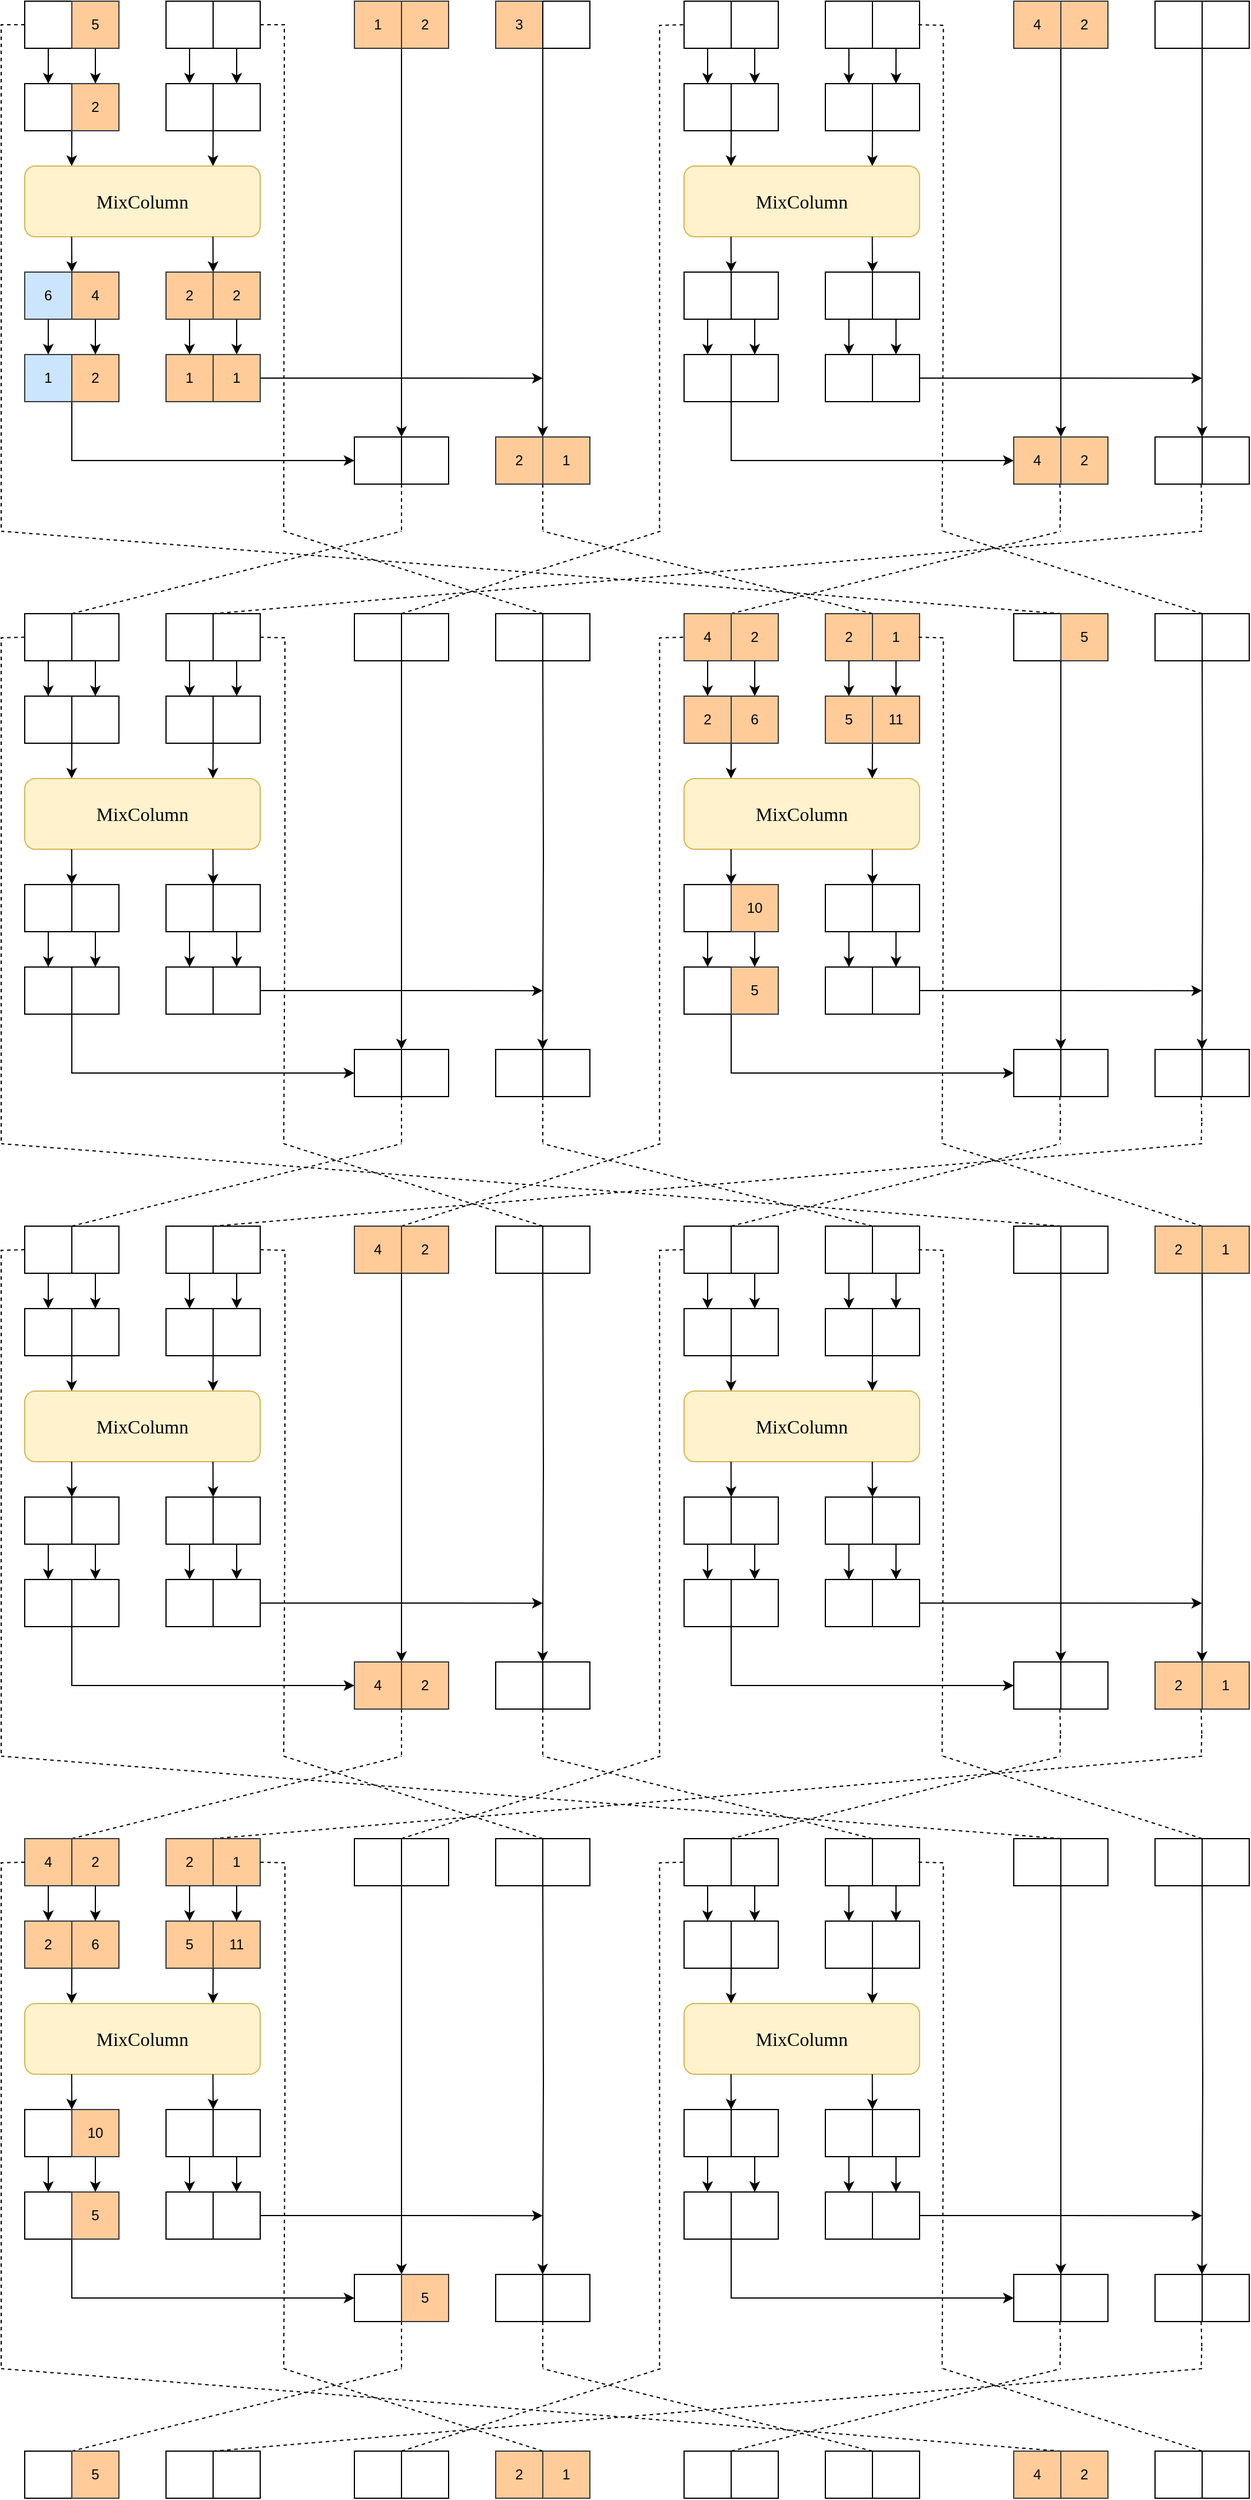 <mxfile version="24.6.1" type="device">
  <diagram name="第 1 页" id="33T3oQKg2jp4dK40noAK">
    <mxGraphModel dx="1195" dy="697" grid="1" gridSize="10" guides="1" tooltips="1" connect="1" arrows="1" fold="1" page="1" pageScale="1" pageWidth="1169" pageHeight="1654" math="0" shadow="0">
      <root>
        <mxCell id="0" />
        <mxCell id="1" parent="0" />
        <mxCell id="D-i1duRZGYbxX3AgBeWL-9" style="edgeStyle=orthogonalEdgeStyle;rounded=0;orthogonalLoop=1;jettySize=auto;html=1;entryX=0.5;entryY=0;entryDx=0;entryDy=0;curved=0;endArrow=classic;endFill=1;strokeWidth=1;" edge="1" parent="1" source="D-i1duRZGYbxX3AgBeWL-1" target="D-i1duRZGYbxX3AgBeWL-5">
          <mxGeometry relative="1" as="geometry" />
        </mxCell>
        <mxCell id="D-i1duRZGYbxX3AgBeWL-118" style="edgeStyle=orthogonalEdgeStyle;rounded=0;orthogonalLoop=1;jettySize=auto;html=1;fontFamily=Times New Roman;fontSize=18;fontColor=default;endArrow=none;endFill=0;dashed=1;" edge="1" parent="1" source="D-i1duRZGYbxX3AgBeWL-1">
          <mxGeometry relative="1" as="geometry">
            <mxPoint x="55" y="480" as="targetPoint" />
          </mxGeometry>
        </mxCell>
        <mxCell id="D-i1duRZGYbxX3AgBeWL-1" value="" style="rounded=0;whiteSpace=wrap;html=1;" vertex="1" parent="1">
          <mxGeometry x="75" y="30" width="40" height="40" as="geometry" />
        </mxCell>
        <mxCell id="D-i1duRZGYbxX3AgBeWL-10" style="edgeStyle=orthogonalEdgeStyle;rounded=0;orthogonalLoop=1;jettySize=auto;html=1;entryX=0.5;entryY=0;entryDx=0;entryDy=0;" edge="1" parent="1" source="D-i1duRZGYbxX3AgBeWL-2" target="D-i1duRZGYbxX3AgBeWL-6">
          <mxGeometry relative="1" as="geometry" />
        </mxCell>
        <mxCell id="D-i1duRZGYbxX3AgBeWL-2" value="5" style="rounded=0;whiteSpace=wrap;html=1;fillColor=#ffcc99;strokeColor=#36393d;" vertex="1" parent="1">
          <mxGeometry x="115" y="30" width="40" height="40" as="geometry" />
        </mxCell>
        <mxCell id="D-i1duRZGYbxX3AgBeWL-11" style="edgeStyle=orthogonalEdgeStyle;rounded=0;orthogonalLoop=1;jettySize=auto;html=1;entryX=0.5;entryY=0;entryDx=0;entryDy=0;" edge="1" parent="1" source="D-i1duRZGYbxX3AgBeWL-3" target="D-i1duRZGYbxX3AgBeWL-7">
          <mxGeometry relative="1" as="geometry" />
        </mxCell>
        <mxCell id="D-i1duRZGYbxX3AgBeWL-3" value="" style="rounded=0;whiteSpace=wrap;html=1;" vertex="1" parent="1">
          <mxGeometry x="195" y="30" width="40" height="40" as="geometry" />
        </mxCell>
        <mxCell id="D-i1duRZGYbxX3AgBeWL-12" style="edgeStyle=orthogonalEdgeStyle;rounded=0;orthogonalLoop=1;jettySize=auto;html=1;entryX=0.5;entryY=0;entryDx=0;entryDy=0;" edge="1" parent="1" source="D-i1duRZGYbxX3AgBeWL-4" target="D-i1duRZGYbxX3AgBeWL-8">
          <mxGeometry relative="1" as="geometry" />
        </mxCell>
        <mxCell id="D-i1duRZGYbxX3AgBeWL-119" style="edgeStyle=orthogonalEdgeStyle;rounded=0;orthogonalLoop=1;jettySize=auto;html=1;fontFamily=Times New Roman;fontSize=18;fontColor=default;dashed=1;strokeColor=default;align=center;verticalAlign=middle;labelBackgroundColor=default;endArrow=none;endFill=0;" edge="1" parent="1" source="D-i1duRZGYbxX3AgBeWL-4">
          <mxGeometry relative="1" as="geometry">
            <mxPoint x="295" y="480" as="targetPoint" />
          </mxGeometry>
        </mxCell>
        <mxCell id="D-i1duRZGYbxX3AgBeWL-4" value="" style="rounded=0;whiteSpace=wrap;html=1;" vertex="1" parent="1">
          <mxGeometry x="235" y="30" width="40" height="40" as="geometry" />
        </mxCell>
        <mxCell id="D-i1duRZGYbxX3AgBeWL-52" style="edgeStyle=orthogonalEdgeStyle;rounded=0;orthogonalLoop=1;jettySize=auto;html=1;exitX=1;exitY=1;exitDx=0;exitDy=0;fontFamily=Times New Roman;fontSize=18;fontColor=default;" edge="1" parent="1" source="D-i1duRZGYbxX3AgBeWL-5">
          <mxGeometry relative="1" as="geometry">
            <mxPoint x="114.857" y="170" as="targetPoint" />
          </mxGeometry>
        </mxCell>
        <mxCell id="D-i1duRZGYbxX3AgBeWL-5" value="" style="rounded=0;whiteSpace=wrap;html=1;" vertex="1" parent="1">
          <mxGeometry x="75" y="100" width="40" height="40" as="geometry" />
        </mxCell>
        <mxCell id="D-i1duRZGYbxX3AgBeWL-6" value="2" style="rounded=0;whiteSpace=wrap;html=1;fillColor=#ffcc99;strokeColor=#36393d;" vertex="1" parent="1">
          <mxGeometry x="115" y="100" width="40" height="40" as="geometry" />
        </mxCell>
        <mxCell id="D-i1duRZGYbxX3AgBeWL-7" value="" style="rounded=0;whiteSpace=wrap;html=1;" vertex="1" parent="1">
          <mxGeometry x="195" y="100" width="40" height="40" as="geometry" />
        </mxCell>
        <mxCell id="D-i1duRZGYbxX3AgBeWL-53" style="edgeStyle=orthogonalEdgeStyle;rounded=0;orthogonalLoop=1;jettySize=auto;html=1;exitX=0;exitY=1;exitDx=0;exitDy=0;fontFamily=Times New Roman;fontSize=18;fontColor=default;" edge="1" parent="1" source="D-i1duRZGYbxX3AgBeWL-8">
          <mxGeometry relative="1" as="geometry">
            <mxPoint x="234.857" y="170" as="targetPoint" />
          </mxGeometry>
        </mxCell>
        <mxCell id="D-i1duRZGYbxX3AgBeWL-8" value="" style="rounded=0;whiteSpace=wrap;html=1;" vertex="1" parent="1">
          <mxGeometry x="235" y="100" width="40" height="40" as="geometry" />
        </mxCell>
        <mxCell id="D-i1duRZGYbxX3AgBeWL-13" value="&lt;font style=&quot;font-size: 16px;&quot; face=&quot;Times New Roman&quot;&gt;MixColumn&lt;/font&gt;" style="rounded=1;whiteSpace=wrap;html=1;fillColor=#fff2cc;strokeColor=#d6b656;" vertex="1" parent="1">
          <mxGeometry x="75" y="170" width="200" height="60" as="geometry" />
        </mxCell>
        <mxCell id="D-i1duRZGYbxX3AgBeWL-30" style="edgeStyle=orthogonalEdgeStyle;rounded=0;orthogonalLoop=1;jettySize=auto;html=1;fontFamily=Helvetica;fontSize=12;fontColor=default;" edge="1" parent="1" source="D-i1duRZGYbxX3AgBeWL-31">
          <mxGeometry relative="1" as="geometry">
            <mxPoint x="95" y="330" as="targetPoint" />
          </mxGeometry>
        </mxCell>
        <mxCell id="D-i1duRZGYbxX3AgBeWL-54" style="edgeStyle=orthogonalEdgeStyle;rounded=0;orthogonalLoop=1;jettySize=auto;html=1;exitX=1;exitY=0;exitDx=0;exitDy=0;fontFamily=Times New Roman;fontSize=18;fontColor=default;startArrow=classic;startFill=1;endArrow=none;endFill=0;" edge="1" parent="1" source="D-i1duRZGYbxX3AgBeWL-31">
          <mxGeometry relative="1" as="geometry">
            <mxPoint x="114.857" y="230" as="targetPoint" />
          </mxGeometry>
        </mxCell>
        <mxCell id="D-i1duRZGYbxX3AgBeWL-31" value="6" style="rounded=0;whiteSpace=wrap;html=1;fillColor=#cce5ff;strokeColor=#36393d;" vertex="1" parent="1">
          <mxGeometry x="75" y="260" width="40" height="40" as="geometry" />
        </mxCell>
        <mxCell id="D-i1duRZGYbxX3AgBeWL-32" style="edgeStyle=orthogonalEdgeStyle;rounded=0;orthogonalLoop=1;jettySize=auto;html=1;fontFamily=Helvetica;fontSize=12;fontColor=default;" edge="1" parent="1" source="D-i1duRZGYbxX3AgBeWL-33">
          <mxGeometry relative="1" as="geometry">
            <mxPoint x="135" y="330" as="targetPoint" />
          </mxGeometry>
        </mxCell>
        <mxCell id="D-i1duRZGYbxX3AgBeWL-33" value="4" style="rounded=0;whiteSpace=wrap;html=1;fillColor=#ffcc99;strokeColor=#36393d;" vertex="1" parent="1">
          <mxGeometry x="115" y="260" width="40" height="40" as="geometry" />
        </mxCell>
        <mxCell id="D-i1duRZGYbxX3AgBeWL-34" style="edgeStyle=orthogonalEdgeStyle;rounded=0;orthogonalLoop=1;jettySize=auto;html=1;fontFamily=Helvetica;fontSize=12;fontColor=default;" edge="1" parent="1" source="D-i1duRZGYbxX3AgBeWL-35">
          <mxGeometry relative="1" as="geometry">
            <mxPoint x="215" y="330" as="targetPoint" />
          </mxGeometry>
        </mxCell>
        <mxCell id="D-i1duRZGYbxX3AgBeWL-55" style="edgeStyle=orthogonalEdgeStyle;rounded=0;orthogonalLoop=1;jettySize=auto;html=1;exitX=1;exitY=0;exitDx=0;exitDy=0;fontFamily=Times New Roman;fontSize=18;fontColor=default;startArrow=classic;startFill=1;endArrow=none;endFill=0;" edge="1" parent="1" source="D-i1duRZGYbxX3AgBeWL-35">
          <mxGeometry relative="1" as="geometry">
            <mxPoint x="234.857" y="230" as="targetPoint" />
          </mxGeometry>
        </mxCell>
        <mxCell id="D-i1duRZGYbxX3AgBeWL-35" value="2" style="rounded=0;whiteSpace=wrap;html=1;fillColor=#ffcc99;strokeColor=#36393d;" vertex="1" parent="1">
          <mxGeometry x="195" y="260" width="40" height="40" as="geometry" />
        </mxCell>
        <mxCell id="D-i1duRZGYbxX3AgBeWL-36" style="edgeStyle=orthogonalEdgeStyle;rounded=0;orthogonalLoop=1;jettySize=auto;html=1;fontFamily=Helvetica;fontSize=12;fontColor=default;" edge="1" parent="1" source="D-i1duRZGYbxX3AgBeWL-37">
          <mxGeometry relative="1" as="geometry">
            <mxPoint x="255" y="330" as="targetPoint" />
          </mxGeometry>
        </mxCell>
        <mxCell id="D-i1duRZGYbxX3AgBeWL-37" value="2" style="rounded=0;whiteSpace=wrap;html=1;fillColor=#ffcc99;strokeColor=#36393d;" vertex="1" parent="1">
          <mxGeometry x="235" y="260" width="40" height="40" as="geometry" />
        </mxCell>
        <mxCell id="D-i1duRZGYbxX3AgBeWL-57" style="edgeStyle=orthogonalEdgeStyle;rounded=0;orthogonalLoop=1;jettySize=auto;html=1;exitX=1;exitY=1;exitDx=0;exitDy=0;entryX=0;entryY=0.5;entryDx=0;entryDy=0;fontFamily=Times New Roman;fontSize=18;fontColor=default;" edge="1" parent="1" source="D-i1duRZGYbxX3AgBeWL-38" target="D-i1duRZGYbxX3AgBeWL-47">
          <mxGeometry relative="1" as="geometry" />
        </mxCell>
        <mxCell id="D-i1duRZGYbxX3AgBeWL-38" value="1" style="rounded=0;whiteSpace=wrap;html=1;fillColor=#cce5ff;strokeColor=#36393d;" vertex="1" parent="1">
          <mxGeometry x="75" y="330" width="40" height="40" as="geometry" />
        </mxCell>
        <mxCell id="D-i1duRZGYbxX3AgBeWL-39" value="2" style="rounded=0;whiteSpace=wrap;html=1;fillColor=#ffcc99;strokeColor=#36393d;" vertex="1" parent="1">
          <mxGeometry x="115" y="330" width="40" height="40" as="geometry" />
        </mxCell>
        <mxCell id="D-i1duRZGYbxX3AgBeWL-40" value="1" style="rounded=0;whiteSpace=wrap;html=1;fillColor=#ffcc99;strokeColor=#36393d;" vertex="1" parent="1">
          <mxGeometry x="195" y="330" width="40" height="40" as="geometry" />
        </mxCell>
        <mxCell id="D-i1duRZGYbxX3AgBeWL-59" style="edgeStyle=orthogonalEdgeStyle;rounded=0;orthogonalLoop=1;jettySize=auto;html=1;exitX=1;exitY=0.5;exitDx=0;exitDy=0;fontFamily=Times New Roman;fontSize=18;fontColor=default;" edge="1" parent="1" source="D-i1duRZGYbxX3AgBeWL-41">
          <mxGeometry relative="1" as="geometry">
            <mxPoint x="515" y="350.095" as="targetPoint" />
          </mxGeometry>
        </mxCell>
        <mxCell id="D-i1duRZGYbxX3AgBeWL-41" value="1" style="rounded=0;whiteSpace=wrap;html=1;fillColor=#ffcc99;strokeColor=#36393d;" vertex="1" parent="1">
          <mxGeometry x="235" y="330" width="40" height="40" as="geometry" />
        </mxCell>
        <mxCell id="D-i1duRZGYbxX3AgBeWL-43" value="1" style="rounded=0;whiteSpace=wrap;html=1;fillColor=#ffcc99;strokeColor=#36393d;" vertex="1" parent="1">
          <mxGeometry x="355" y="30" width="40" height="40" as="geometry" />
        </mxCell>
        <mxCell id="D-i1duRZGYbxX3AgBeWL-56" style="edgeStyle=orthogonalEdgeStyle;rounded=0;orthogonalLoop=1;jettySize=auto;html=1;exitX=0;exitY=1;exitDx=0;exitDy=0;fontFamily=Times New Roman;fontSize=18;fontColor=default;" edge="1" parent="1" source="D-i1duRZGYbxX3AgBeWL-44">
          <mxGeometry relative="1" as="geometry">
            <mxPoint x="395" y="400" as="targetPoint" />
          </mxGeometry>
        </mxCell>
        <mxCell id="D-i1duRZGYbxX3AgBeWL-44" value="2" style="rounded=0;whiteSpace=wrap;html=1;fillColor=#ffcc99;strokeColor=#36393d;" vertex="1" parent="1">
          <mxGeometry x="395" y="30" width="40" height="40" as="geometry" />
        </mxCell>
        <mxCell id="D-i1duRZGYbxX3AgBeWL-58" style="edgeStyle=orthogonalEdgeStyle;rounded=0;orthogonalLoop=1;jettySize=auto;html=1;exitX=1;exitY=1;exitDx=0;exitDy=0;fontFamily=Times New Roman;fontSize=18;fontColor=default;" edge="1" parent="1" source="D-i1duRZGYbxX3AgBeWL-45">
          <mxGeometry relative="1" as="geometry">
            <mxPoint x="514.857" y="400" as="targetPoint" />
          </mxGeometry>
        </mxCell>
        <mxCell id="D-i1duRZGYbxX3AgBeWL-45" value="3" style="rounded=0;whiteSpace=wrap;html=1;fillColor=#ffcc99;strokeColor=#36393d;" vertex="1" parent="1">
          <mxGeometry x="475" y="30" width="40" height="40" as="geometry" />
        </mxCell>
        <mxCell id="D-i1duRZGYbxX3AgBeWL-46" value="" style="rounded=0;whiteSpace=wrap;html=1;" vertex="1" parent="1">
          <mxGeometry x="515" y="30" width="40" height="40" as="geometry" />
        </mxCell>
        <mxCell id="D-i1duRZGYbxX3AgBeWL-47" value="" style="rounded=0;whiteSpace=wrap;html=1;" vertex="1" parent="1">
          <mxGeometry x="355" y="400" width="40" height="40" as="geometry" />
        </mxCell>
        <mxCell id="D-i1duRZGYbxX3AgBeWL-120" style="edgeStyle=orthogonalEdgeStyle;rounded=0;orthogonalLoop=1;jettySize=auto;html=1;exitX=0;exitY=1;exitDx=0;exitDy=0;fontFamily=Times New Roman;fontSize=18;fontColor=default;dashed=1;strokeColor=default;align=center;verticalAlign=middle;labelBackgroundColor=default;endArrow=none;endFill=0;" edge="1" parent="1" source="D-i1duRZGYbxX3AgBeWL-48">
          <mxGeometry relative="1" as="geometry">
            <mxPoint x="395" y="480" as="targetPoint" />
          </mxGeometry>
        </mxCell>
        <mxCell id="D-i1duRZGYbxX3AgBeWL-48" value="" style="rounded=0;whiteSpace=wrap;html=1;" vertex="1" parent="1">
          <mxGeometry x="395" y="400" width="40" height="40" as="geometry" />
        </mxCell>
        <mxCell id="D-i1duRZGYbxX3AgBeWL-49" value="2" style="rounded=0;whiteSpace=wrap;html=1;fillColor=#ffcc99;strokeColor=#36393d;" vertex="1" parent="1">
          <mxGeometry x="475" y="400" width="40" height="40" as="geometry" />
        </mxCell>
        <mxCell id="D-i1duRZGYbxX3AgBeWL-121" style="edgeStyle=orthogonalEdgeStyle;rounded=0;orthogonalLoop=1;jettySize=auto;html=1;exitX=0;exitY=1;exitDx=0;exitDy=0;fontFamily=Times New Roman;fontSize=18;fontColor=default;dashed=1;strokeColor=default;align=center;verticalAlign=middle;labelBackgroundColor=default;endArrow=none;endFill=0;" edge="1" parent="1" source="D-i1duRZGYbxX3AgBeWL-50">
          <mxGeometry relative="1" as="geometry">
            <mxPoint x="515" y="480" as="targetPoint" />
          </mxGeometry>
        </mxCell>
        <mxCell id="D-i1duRZGYbxX3AgBeWL-50" value="1" style="rounded=0;whiteSpace=wrap;html=1;fillColor=#ffcc99;strokeColor=#36393d;" vertex="1" parent="1">
          <mxGeometry x="515" y="400" width="40" height="40" as="geometry" />
        </mxCell>
        <mxCell id="D-i1duRZGYbxX3AgBeWL-60" style="edgeStyle=orthogonalEdgeStyle;rounded=0;orthogonalLoop=1;jettySize=auto;html=1;entryX=0.5;entryY=0;entryDx=0;entryDy=0;curved=0;endArrow=classic;endFill=1;strokeWidth=1;" edge="1" parent="1" source="D-i1duRZGYbxX3AgBeWL-61" target="D-i1duRZGYbxX3AgBeWL-69">
          <mxGeometry relative="1" as="geometry" />
        </mxCell>
        <mxCell id="D-i1duRZGYbxX3AgBeWL-61" value="" style="rounded=0;whiteSpace=wrap;html=1;" vertex="1" parent="1">
          <mxGeometry x="635" y="30" width="40" height="40" as="geometry" />
        </mxCell>
        <mxCell id="D-i1duRZGYbxX3AgBeWL-62" style="edgeStyle=orthogonalEdgeStyle;rounded=0;orthogonalLoop=1;jettySize=auto;html=1;entryX=0.5;entryY=0;entryDx=0;entryDy=0;" edge="1" parent="1" source="D-i1duRZGYbxX3AgBeWL-63" target="D-i1duRZGYbxX3AgBeWL-70">
          <mxGeometry relative="1" as="geometry" />
        </mxCell>
        <mxCell id="D-i1duRZGYbxX3AgBeWL-63" value="" style="rounded=0;whiteSpace=wrap;html=1;" vertex="1" parent="1">
          <mxGeometry x="675" y="30" width="40" height="40" as="geometry" />
        </mxCell>
        <mxCell id="D-i1duRZGYbxX3AgBeWL-64" style="edgeStyle=orthogonalEdgeStyle;rounded=0;orthogonalLoop=1;jettySize=auto;html=1;entryX=0.5;entryY=0;entryDx=0;entryDy=0;" edge="1" parent="1" source="D-i1duRZGYbxX3AgBeWL-65" target="D-i1duRZGYbxX3AgBeWL-71">
          <mxGeometry relative="1" as="geometry" />
        </mxCell>
        <mxCell id="D-i1duRZGYbxX3AgBeWL-65" value="" style="rounded=0;whiteSpace=wrap;html=1;" vertex="1" parent="1">
          <mxGeometry x="755" y="30" width="40" height="40" as="geometry" />
        </mxCell>
        <mxCell id="D-i1duRZGYbxX3AgBeWL-66" style="edgeStyle=orthogonalEdgeStyle;rounded=0;orthogonalLoop=1;jettySize=auto;html=1;entryX=0.5;entryY=0;entryDx=0;entryDy=0;" edge="1" parent="1" source="D-i1duRZGYbxX3AgBeWL-67" target="D-i1duRZGYbxX3AgBeWL-73">
          <mxGeometry relative="1" as="geometry" />
        </mxCell>
        <mxCell id="D-i1duRZGYbxX3AgBeWL-67" value="" style="rounded=0;whiteSpace=wrap;html=1;" vertex="1" parent="1">
          <mxGeometry x="795" y="30" width="40" height="40" as="geometry" />
        </mxCell>
        <mxCell id="D-i1duRZGYbxX3AgBeWL-68" style="edgeStyle=orthogonalEdgeStyle;rounded=0;orthogonalLoop=1;jettySize=auto;html=1;exitX=1;exitY=1;exitDx=0;exitDy=0;fontFamily=Times New Roman;fontSize=18;fontColor=default;" edge="1" parent="1" source="D-i1duRZGYbxX3AgBeWL-69">
          <mxGeometry relative="1" as="geometry">
            <mxPoint x="674.857" y="170" as="targetPoint" />
          </mxGeometry>
        </mxCell>
        <mxCell id="D-i1duRZGYbxX3AgBeWL-69" value="" style="rounded=0;whiteSpace=wrap;html=1;" vertex="1" parent="1">
          <mxGeometry x="635" y="100" width="40" height="40" as="geometry" />
        </mxCell>
        <mxCell id="D-i1duRZGYbxX3AgBeWL-70" value="" style="rounded=0;whiteSpace=wrap;html=1;" vertex="1" parent="1">
          <mxGeometry x="675" y="100" width="40" height="40" as="geometry" />
        </mxCell>
        <mxCell id="D-i1duRZGYbxX3AgBeWL-71" value="" style="rounded=0;whiteSpace=wrap;html=1;" vertex="1" parent="1">
          <mxGeometry x="755" y="100" width="40" height="40" as="geometry" />
        </mxCell>
        <mxCell id="D-i1duRZGYbxX3AgBeWL-72" style="edgeStyle=orthogonalEdgeStyle;rounded=0;orthogonalLoop=1;jettySize=auto;html=1;exitX=0;exitY=1;exitDx=0;exitDy=0;fontFamily=Times New Roman;fontSize=18;fontColor=default;" edge="1" parent="1" source="D-i1duRZGYbxX3AgBeWL-73">
          <mxGeometry relative="1" as="geometry">
            <mxPoint x="794.857" y="170" as="targetPoint" />
          </mxGeometry>
        </mxCell>
        <mxCell id="D-i1duRZGYbxX3AgBeWL-73" value="" style="rounded=0;whiteSpace=wrap;html=1;" vertex="1" parent="1">
          <mxGeometry x="795" y="100" width="40" height="40" as="geometry" />
        </mxCell>
        <mxCell id="D-i1duRZGYbxX3AgBeWL-74" value="&lt;font style=&quot;font-size: 16px;&quot; face=&quot;Times New Roman&quot;&gt;MixColumn&lt;/font&gt;" style="rounded=1;whiteSpace=wrap;html=1;fillColor=#fff2cc;strokeColor=#d6b656;" vertex="1" parent="1">
          <mxGeometry x="635" y="170" width="200" height="60" as="geometry" />
        </mxCell>
        <mxCell id="D-i1duRZGYbxX3AgBeWL-75" style="edgeStyle=orthogonalEdgeStyle;rounded=0;orthogonalLoop=1;jettySize=auto;html=1;fontFamily=Helvetica;fontSize=12;fontColor=default;" edge="1" parent="1" source="D-i1duRZGYbxX3AgBeWL-77">
          <mxGeometry relative="1" as="geometry">
            <mxPoint x="655" y="330" as="targetPoint" />
          </mxGeometry>
        </mxCell>
        <mxCell id="D-i1duRZGYbxX3AgBeWL-76" style="edgeStyle=orthogonalEdgeStyle;rounded=0;orthogonalLoop=1;jettySize=auto;html=1;exitX=1;exitY=0;exitDx=0;exitDy=0;fontFamily=Times New Roman;fontSize=18;fontColor=default;startArrow=classic;startFill=1;endArrow=none;endFill=0;" edge="1" parent="1" source="D-i1duRZGYbxX3AgBeWL-77">
          <mxGeometry relative="1" as="geometry">
            <mxPoint x="674.857" y="230" as="targetPoint" />
          </mxGeometry>
        </mxCell>
        <mxCell id="D-i1duRZGYbxX3AgBeWL-77" value="" style="rounded=0;whiteSpace=wrap;html=1;" vertex="1" parent="1">
          <mxGeometry x="635" y="260" width="40" height="40" as="geometry" />
        </mxCell>
        <mxCell id="D-i1duRZGYbxX3AgBeWL-78" style="edgeStyle=orthogonalEdgeStyle;rounded=0;orthogonalLoop=1;jettySize=auto;html=1;fontFamily=Helvetica;fontSize=12;fontColor=default;" edge="1" parent="1" source="D-i1duRZGYbxX3AgBeWL-79">
          <mxGeometry relative="1" as="geometry">
            <mxPoint x="695" y="330" as="targetPoint" />
          </mxGeometry>
        </mxCell>
        <mxCell id="D-i1duRZGYbxX3AgBeWL-79" value="" style="rounded=0;whiteSpace=wrap;html=1;" vertex="1" parent="1">
          <mxGeometry x="675" y="260" width="40" height="40" as="geometry" />
        </mxCell>
        <mxCell id="D-i1duRZGYbxX3AgBeWL-80" style="edgeStyle=orthogonalEdgeStyle;rounded=0;orthogonalLoop=1;jettySize=auto;html=1;fontFamily=Helvetica;fontSize=12;fontColor=default;" edge="1" parent="1" source="D-i1duRZGYbxX3AgBeWL-82">
          <mxGeometry relative="1" as="geometry">
            <mxPoint x="775" y="330" as="targetPoint" />
          </mxGeometry>
        </mxCell>
        <mxCell id="D-i1duRZGYbxX3AgBeWL-81" style="edgeStyle=orthogonalEdgeStyle;rounded=0;orthogonalLoop=1;jettySize=auto;html=1;exitX=1;exitY=0;exitDx=0;exitDy=0;fontFamily=Times New Roman;fontSize=18;fontColor=default;startArrow=classic;startFill=1;endArrow=none;endFill=0;" edge="1" parent="1" source="D-i1duRZGYbxX3AgBeWL-82">
          <mxGeometry relative="1" as="geometry">
            <mxPoint x="794.857" y="230" as="targetPoint" />
          </mxGeometry>
        </mxCell>
        <mxCell id="D-i1duRZGYbxX3AgBeWL-82" value="" style="rounded=0;whiteSpace=wrap;html=1;" vertex="1" parent="1">
          <mxGeometry x="755" y="260" width="40" height="40" as="geometry" />
        </mxCell>
        <mxCell id="D-i1duRZGYbxX3AgBeWL-83" style="edgeStyle=orthogonalEdgeStyle;rounded=0;orthogonalLoop=1;jettySize=auto;html=1;fontFamily=Helvetica;fontSize=12;fontColor=default;" edge="1" parent="1" source="D-i1duRZGYbxX3AgBeWL-84">
          <mxGeometry relative="1" as="geometry">
            <mxPoint x="815" y="330" as="targetPoint" />
          </mxGeometry>
        </mxCell>
        <mxCell id="D-i1duRZGYbxX3AgBeWL-84" value="" style="rounded=0;whiteSpace=wrap;html=1;" vertex="1" parent="1">
          <mxGeometry x="795" y="260" width="40" height="40" as="geometry" />
        </mxCell>
        <mxCell id="D-i1duRZGYbxX3AgBeWL-85" style="edgeStyle=orthogonalEdgeStyle;rounded=0;orthogonalLoop=1;jettySize=auto;html=1;exitX=1;exitY=1;exitDx=0;exitDy=0;entryX=0;entryY=0.5;entryDx=0;entryDy=0;fontFamily=Times New Roman;fontSize=18;fontColor=default;" edge="1" parent="1" source="D-i1duRZGYbxX3AgBeWL-86" target="D-i1duRZGYbxX3AgBeWL-97">
          <mxGeometry relative="1" as="geometry" />
        </mxCell>
        <mxCell id="D-i1duRZGYbxX3AgBeWL-86" value="" style="rounded=0;whiteSpace=wrap;html=1;" vertex="1" parent="1">
          <mxGeometry x="635" y="330" width="40" height="40" as="geometry" />
        </mxCell>
        <mxCell id="D-i1duRZGYbxX3AgBeWL-87" value="" style="rounded=0;whiteSpace=wrap;html=1;" vertex="1" parent="1">
          <mxGeometry x="675" y="330" width="40" height="40" as="geometry" />
        </mxCell>
        <mxCell id="D-i1duRZGYbxX3AgBeWL-88" value="" style="rounded=0;whiteSpace=wrap;html=1;" vertex="1" parent="1">
          <mxGeometry x="755" y="330" width="40" height="40" as="geometry" />
        </mxCell>
        <mxCell id="D-i1duRZGYbxX3AgBeWL-89" style="edgeStyle=orthogonalEdgeStyle;rounded=0;orthogonalLoop=1;jettySize=auto;html=1;exitX=1;exitY=0.5;exitDx=0;exitDy=0;fontFamily=Times New Roman;fontSize=18;fontColor=default;" edge="1" parent="1" source="D-i1duRZGYbxX3AgBeWL-90">
          <mxGeometry relative="1" as="geometry">
            <mxPoint x="1075" y="350.095" as="targetPoint" />
          </mxGeometry>
        </mxCell>
        <mxCell id="D-i1duRZGYbxX3AgBeWL-90" value="" style="rounded=0;whiteSpace=wrap;html=1;" vertex="1" parent="1">
          <mxGeometry x="795" y="330" width="40" height="40" as="geometry" />
        </mxCell>
        <mxCell id="D-i1duRZGYbxX3AgBeWL-91" value="4" style="rounded=0;whiteSpace=wrap;html=1;fillColor=#ffcc99;strokeColor=#36393d;" vertex="1" parent="1">
          <mxGeometry x="915" y="30" width="40" height="40" as="geometry" />
        </mxCell>
        <mxCell id="D-i1duRZGYbxX3AgBeWL-92" style="edgeStyle=orthogonalEdgeStyle;rounded=0;orthogonalLoop=1;jettySize=auto;html=1;exitX=0;exitY=1;exitDx=0;exitDy=0;fontFamily=Times New Roman;fontSize=18;fontColor=default;" edge="1" parent="1" source="D-i1duRZGYbxX3AgBeWL-93">
          <mxGeometry relative="1" as="geometry">
            <mxPoint x="955" y="400" as="targetPoint" />
          </mxGeometry>
        </mxCell>
        <mxCell id="D-i1duRZGYbxX3AgBeWL-93" value="2" style="rounded=0;whiteSpace=wrap;html=1;fillColor=#ffcc99;strokeColor=#36393d;" vertex="1" parent="1">
          <mxGeometry x="955" y="30" width="40" height="40" as="geometry" />
        </mxCell>
        <mxCell id="D-i1duRZGYbxX3AgBeWL-94" style="edgeStyle=orthogonalEdgeStyle;rounded=0;orthogonalLoop=1;jettySize=auto;html=1;exitX=1;exitY=1;exitDx=0;exitDy=0;fontFamily=Times New Roman;fontSize=18;fontColor=default;" edge="1" parent="1" source="D-i1duRZGYbxX3AgBeWL-95">
          <mxGeometry relative="1" as="geometry">
            <mxPoint x="1074.857" y="400" as="targetPoint" />
          </mxGeometry>
        </mxCell>
        <mxCell id="D-i1duRZGYbxX3AgBeWL-95" value="" style="rounded=0;whiteSpace=wrap;html=1;" vertex="1" parent="1">
          <mxGeometry x="1035" y="30" width="40" height="40" as="geometry" />
        </mxCell>
        <mxCell id="D-i1duRZGYbxX3AgBeWL-96" value="" style="rounded=0;whiteSpace=wrap;html=1;" vertex="1" parent="1">
          <mxGeometry x="1075" y="30" width="40" height="40" as="geometry" />
        </mxCell>
        <mxCell id="D-i1duRZGYbxX3AgBeWL-97" value="4" style="rounded=0;whiteSpace=wrap;html=1;fillColor=#ffcc99;strokeColor=#36393d;" vertex="1" parent="1">
          <mxGeometry x="915" y="400" width="40" height="40" as="geometry" />
        </mxCell>
        <mxCell id="D-i1duRZGYbxX3AgBeWL-98" value="2" style="rounded=0;whiteSpace=wrap;html=1;fillColor=#ffcc99;strokeColor=#36393d;" vertex="1" parent="1">
          <mxGeometry x="955" y="400" width="40" height="40" as="geometry" />
        </mxCell>
        <mxCell id="D-i1duRZGYbxX3AgBeWL-99" value="" style="rounded=0;whiteSpace=wrap;html=1;" vertex="1" parent="1">
          <mxGeometry x="1035" y="400" width="40" height="40" as="geometry" />
        </mxCell>
        <mxCell id="D-i1duRZGYbxX3AgBeWL-100" value="" style="rounded=0;whiteSpace=wrap;html=1;" vertex="1" parent="1">
          <mxGeometry x="1075" y="400" width="40" height="40" as="geometry" />
        </mxCell>
        <mxCell id="D-i1duRZGYbxX3AgBeWL-126" style="rounded=0;orthogonalLoop=1;jettySize=auto;html=1;exitX=1;exitY=0;exitDx=0;exitDy=0;fontFamily=Times New Roman;fontSize=18;fontColor=default;endArrow=none;endFill=0;dashed=1;" edge="1" parent="1" source="D-i1duRZGYbxX3AgBeWL-101">
          <mxGeometry relative="1" as="geometry">
            <mxPoint x="395" y="480" as="targetPoint" />
          </mxGeometry>
        </mxCell>
        <mxCell id="D-i1duRZGYbxX3AgBeWL-101" value="" style="rounded=0;whiteSpace=wrap;html=1;" vertex="1" parent="1">
          <mxGeometry x="75" y="550" width="40" height="40" as="geometry" />
        </mxCell>
        <mxCell id="D-i1duRZGYbxX3AgBeWL-102" value="" style="rounded=0;whiteSpace=wrap;html=1;" vertex="1" parent="1">
          <mxGeometry x="115" y="550" width="40" height="40" as="geometry" />
        </mxCell>
        <mxCell id="D-i1duRZGYbxX3AgBeWL-103" value="" style="rounded=0;whiteSpace=wrap;html=1;" vertex="1" parent="1">
          <mxGeometry x="195" y="550" width="40" height="40" as="geometry" />
        </mxCell>
        <mxCell id="D-i1duRZGYbxX3AgBeWL-127" style="rounded=0;orthogonalLoop=1;jettySize=auto;html=1;exitX=0;exitY=0;exitDx=0;exitDy=0;fontFamily=Times New Roman;fontSize=18;fontColor=default;dashed=1;strokeColor=default;align=center;verticalAlign=middle;labelBackgroundColor=default;endArrow=none;endFill=0;" edge="1" parent="1" source="D-i1duRZGYbxX3AgBeWL-104">
          <mxGeometry relative="1" as="geometry">
            <mxPoint x="1075" y="480" as="targetPoint" />
          </mxGeometry>
        </mxCell>
        <mxCell id="D-i1duRZGYbxX3AgBeWL-104" value="" style="rounded=0;whiteSpace=wrap;html=1;" vertex="1" parent="1">
          <mxGeometry x="235" y="550" width="40" height="40" as="geometry" />
        </mxCell>
        <mxCell id="D-i1duRZGYbxX3AgBeWL-128" style="rounded=0;orthogonalLoop=1;jettySize=auto;html=1;exitX=1;exitY=0;exitDx=0;exitDy=0;fontFamily=Times New Roman;fontSize=18;fontColor=default;dashed=1;strokeColor=default;align=center;verticalAlign=middle;labelBackgroundColor=default;endArrow=none;endFill=0;" edge="1" parent="1" source="D-i1duRZGYbxX3AgBeWL-105">
          <mxGeometry relative="1" as="geometry">
            <mxPoint x="615" y="480" as="targetPoint" />
          </mxGeometry>
        </mxCell>
        <mxCell id="D-i1duRZGYbxX3AgBeWL-105" value="" style="rounded=0;whiteSpace=wrap;html=1;" vertex="1" parent="1">
          <mxGeometry x="355" y="550" width="40" height="40" as="geometry" />
        </mxCell>
        <mxCell id="D-i1duRZGYbxX3AgBeWL-106" value="" style="rounded=0;whiteSpace=wrap;html=1;" vertex="1" parent="1">
          <mxGeometry x="395" y="550" width="40" height="40" as="geometry" />
        </mxCell>
        <mxCell id="D-i1duRZGYbxX3AgBeWL-107" value="" style="rounded=0;whiteSpace=wrap;html=1;" vertex="1" parent="1">
          <mxGeometry x="475" y="550" width="40" height="40" as="geometry" />
        </mxCell>
        <mxCell id="D-i1duRZGYbxX3AgBeWL-129" style="rounded=0;orthogonalLoop=1;jettySize=auto;html=1;exitX=0;exitY=0;exitDx=0;exitDy=0;fontFamily=Times New Roman;fontSize=18;fontColor=default;dashed=1;strokeColor=default;align=center;verticalAlign=middle;labelBackgroundColor=default;endArrow=none;endFill=0;" edge="1" parent="1" source="D-i1duRZGYbxX3AgBeWL-108">
          <mxGeometry relative="1" as="geometry">
            <mxPoint x="295" y="480" as="targetPoint" />
          </mxGeometry>
        </mxCell>
        <mxCell id="D-i1duRZGYbxX3AgBeWL-108" value="" style="rounded=0;whiteSpace=wrap;html=1;" vertex="1" parent="1">
          <mxGeometry x="515" y="550" width="40" height="40" as="geometry" />
        </mxCell>
        <mxCell id="D-i1duRZGYbxX3AgBeWL-130" style="rounded=0;orthogonalLoop=1;jettySize=auto;html=1;exitX=1;exitY=0;exitDx=0;exitDy=0;fontFamily=Times New Roman;fontSize=18;fontColor=default;dashed=1;strokeColor=default;align=center;verticalAlign=middle;labelBackgroundColor=default;endArrow=none;endFill=0;" edge="1" parent="1" source="D-i1duRZGYbxX3AgBeWL-109">
          <mxGeometry relative="1" as="geometry">
            <mxPoint x="955" y="480" as="targetPoint" />
          </mxGeometry>
        </mxCell>
        <mxCell id="D-i1duRZGYbxX3AgBeWL-109" value="4" style="rounded=0;whiteSpace=wrap;html=1;fillColor=#ffcc99;strokeColor=#36393d;" vertex="1" parent="1">
          <mxGeometry x="635" y="550" width="40" height="40" as="geometry" />
        </mxCell>
        <mxCell id="D-i1duRZGYbxX3AgBeWL-110" value="2" style="rounded=0;whiteSpace=wrap;html=1;fillColor=#ffcc99;strokeColor=#36393d;" vertex="1" parent="1">
          <mxGeometry x="675" y="550" width="40" height="40" as="geometry" />
        </mxCell>
        <mxCell id="D-i1duRZGYbxX3AgBeWL-111" value="2" style="rounded=0;whiteSpace=wrap;html=1;fillColor=#ffcc99;strokeColor=#36393d;" vertex="1" parent="1">
          <mxGeometry x="755" y="550" width="40" height="40" as="geometry" />
        </mxCell>
        <mxCell id="D-i1duRZGYbxX3AgBeWL-131" style="rounded=0;orthogonalLoop=1;jettySize=auto;html=1;exitX=0;exitY=0;exitDx=0;exitDy=0;fontFamily=Times New Roman;fontSize=18;fontColor=default;dashed=1;strokeColor=default;align=center;verticalAlign=middle;labelBackgroundColor=default;endArrow=none;endFill=0;" edge="1" parent="1" source="D-i1duRZGYbxX3AgBeWL-112">
          <mxGeometry relative="1" as="geometry">
            <mxPoint x="515" y="480" as="targetPoint" />
          </mxGeometry>
        </mxCell>
        <mxCell id="D-i1duRZGYbxX3AgBeWL-112" value="1" style="rounded=0;whiteSpace=wrap;html=1;fillColor=#ffcc99;strokeColor=#36393d;" vertex="1" parent="1">
          <mxGeometry x="795" y="550" width="40" height="40" as="geometry" />
        </mxCell>
        <mxCell id="D-i1duRZGYbxX3AgBeWL-132" style="rounded=0;orthogonalLoop=1;jettySize=auto;html=1;exitX=1;exitY=0;exitDx=0;exitDy=0;fontFamily=Times New Roman;fontSize=18;fontColor=default;dashed=1;strokeColor=default;align=center;verticalAlign=middle;labelBackgroundColor=default;endArrow=none;endFill=0;" edge="1" parent="1" source="D-i1duRZGYbxX3AgBeWL-113">
          <mxGeometry relative="1" as="geometry">
            <mxPoint x="55" y="480" as="targetPoint" />
          </mxGeometry>
        </mxCell>
        <mxCell id="D-i1duRZGYbxX3AgBeWL-113" value="" style="rounded=0;whiteSpace=wrap;html=1;" vertex="1" parent="1">
          <mxGeometry x="915" y="550" width="40" height="40" as="geometry" />
        </mxCell>
        <mxCell id="D-i1duRZGYbxX3AgBeWL-114" value="5" style="rounded=0;whiteSpace=wrap;html=1;fillColor=#ffcc99;strokeColor=#36393d;" vertex="1" parent="1">
          <mxGeometry x="955" y="550" width="40" height="40" as="geometry" />
        </mxCell>
        <mxCell id="D-i1duRZGYbxX3AgBeWL-133" style="rounded=0;orthogonalLoop=1;jettySize=auto;html=1;exitX=1;exitY=0;exitDx=0;exitDy=0;fontFamily=Times New Roman;fontSize=18;fontColor=default;dashed=1;strokeColor=default;align=center;verticalAlign=middle;labelBackgroundColor=default;endArrow=none;endFill=0;" edge="1" parent="1" source="D-i1duRZGYbxX3AgBeWL-115">
          <mxGeometry relative="1" as="geometry">
            <mxPoint x="855" y="480" as="targetPoint" />
          </mxGeometry>
        </mxCell>
        <mxCell id="D-i1duRZGYbxX3AgBeWL-115" value="" style="rounded=0;whiteSpace=wrap;html=1;" vertex="1" parent="1">
          <mxGeometry x="1035" y="550" width="40" height="40" as="geometry" />
        </mxCell>
        <mxCell id="D-i1duRZGYbxX3AgBeWL-116" value="" style="rounded=0;whiteSpace=wrap;html=1;" vertex="1" parent="1">
          <mxGeometry x="1075" y="550" width="40" height="40" as="geometry" />
        </mxCell>
        <mxCell id="D-i1duRZGYbxX3AgBeWL-122" style="edgeStyle=orthogonalEdgeStyle;rounded=0;orthogonalLoop=1;jettySize=auto;html=1;fontFamily=Times New Roman;fontSize=18;fontColor=default;endArrow=none;endFill=0;dashed=1;" edge="1" parent="1">
          <mxGeometry relative="1" as="geometry">
            <mxPoint x="614.17" y="480" as="targetPoint" />
            <mxPoint x="634.17" y="50" as="sourcePoint" />
          </mxGeometry>
        </mxCell>
        <mxCell id="D-i1duRZGYbxX3AgBeWL-123" style="edgeStyle=orthogonalEdgeStyle;rounded=0;orthogonalLoop=1;jettySize=auto;html=1;fontFamily=Times New Roman;fontSize=18;fontColor=default;dashed=1;strokeColor=default;align=center;verticalAlign=middle;labelBackgroundColor=default;endArrow=none;endFill=0;" edge="1" parent="1">
          <mxGeometry relative="1" as="geometry">
            <mxPoint x="854.17" y="480" as="targetPoint" />
            <mxPoint x="834.17" y="50" as="sourcePoint" />
          </mxGeometry>
        </mxCell>
        <mxCell id="D-i1duRZGYbxX3AgBeWL-124" style="edgeStyle=orthogonalEdgeStyle;rounded=0;orthogonalLoop=1;jettySize=auto;html=1;exitX=0;exitY=1;exitDx=0;exitDy=0;fontFamily=Times New Roman;fontSize=18;fontColor=default;dashed=1;strokeColor=default;align=center;verticalAlign=middle;labelBackgroundColor=default;endArrow=none;endFill=0;" edge="1" parent="1">
          <mxGeometry relative="1" as="geometry">
            <mxPoint x="954.17" y="480" as="targetPoint" />
            <mxPoint x="954.17" y="440" as="sourcePoint" />
          </mxGeometry>
        </mxCell>
        <mxCell id="D-i1duRZGYbxX3AgBeWL-125" style="edgeStyle=orthogonalEdgeStyle;rounded=0;orthogonalLoop=1;jettySize=auto;html=1;exitX=0;exitY=1;exitDx=0;exitDy=0;fontFamily=Times New Roman;fontSize=18;fontColor=default;dashed=1;strokeColor=default;align=center;verticalAlign=middle;labelBackgroundColor=default;endArrow=none;endFill=0;" edge="1" parent="1">
          <mxGeometry relative="1" as="geometry">
            <mxPoint x="1074.17" y="480" as="targetPoint" />
            <mxPoint x="1074.17" y="440" as="sourcePoint" />
          </mxGeometry>
        </mxCell>
        <mxCell id="D-i1duRZGYbxX3AgBeWL-231" style="edgeStyle=orthogonalEdgeStyle;rounded=0;orthogonalLoop=1;jettySize=auto;html=1;entryX=0.5;entryY=0;entryDx=0;entryDy=0;curved=0;endArrow=classic;endFill=1;strokeWidth=1;" edge="1" parent="1" target="D-i1duRZGYbxX3AgBeWL-238">
          <mxGeometry relative="1" as="geometry">
            <mxPoint x="95" y="590" as="sourcePoint" />
          </mxGeometry>
        </mxCell>
        <mxCell id="D-i1duRZGYbxX3AgBeWL-232" style="edgeStyle=orthogonalEdgeStyle;rounded=0;orthogonalLoop=1;jettySize=auto;html=1;fontFamily=Times New Roman;fontSize=18;fontColor=default;endArrow=none;endFill=0;dashed=1;" edge="1" parent="1">
          <mxGeometry relative="1" as="geometry">
            <mxPoint x="55" y="1000" as="targetPoint" />
            <mxPoint x="75" y="570" as="sourcePoint" />
          </mxGeometry>
        </mxCell>
        <mxCell id="D-i1duRZGYbxX3AgBeWL-233" style="edgeStyle=orthogonalEdgeStyle;rounded=0;orthogonalLoop=1;jettySize=auto;html=1;entryX=0.5;entryY=0;entryDx=0;entryDy=0;" edge="1" parent="1" target="D-i1duRZGYbxX3AgBeWL-239">
          <mxGeometry relative="1" as="geometry">
            <mxPoint x="135" y="590" as="sourcePoint" />
          </mxGeometry>
        </mxCell>
        <mxCell id="D-i1duRZGYbxX3AgBeWL-234" style="edgeStyle=orthogonalEdgeStyle;rounded=0;orthogonalLoop=1;jettySize=auto;html=1;entryX=0.5;entryY=0;entryDx=0;entryDy=0;" edge="1" parent="1" target="D-i1duRZGYbxX3AgBeWL-240">
          <mxGeometry relative="1" as="geometry">
            <mxPoint x="215" y="590" as="sourcePoint" />
          </mxGeometry>
        </mxCell>
        <mxCell id="D-i1duRZGYbxX3AgBeWL-235" style="edgeStyle=orthogonalEdgeStyle;rounded=0;orthogonalLoop=1;jettySize=auto;html=1;entryX=0.5;entryY=0;entryDx=0;entryDy=0;" edge="1" parent="1" target="D-i1duRZGYbxX3AgBeWL-242">
          <mxGeometry relative="1" as="geometry">
            <mxPoint x="255" y="590" as="sourcePoint" />
          </mxGeometry>
        </mxCell>
        <mxCell id="D-i1duRZGYbxX3AgBeWL-236" style="edgeStyle=orthogonalEdgeStyle;rounded=0;orthogonalLoop=1;jettySize=auto;html=1;fontFamily=Times New Roman;fontSize=18;fontColor=default;dashed=1;strokeColor=default;align=center;verticalAlign=middle;labelBackgroundColor=default;endArrow=none;endFill=0;" edge="1" parent="1">
          <mxGeometry relative="1" as="geometry">
            <mxPoint x="295" y="1000" as="targetPoint" />
            <mxPoint x="275" y="570" as="sourcePoint" />
          </mxGeometry>
        </mxCell>
        <mxCell id="D-i1duRZGYbxX3AgBeWL-237" style="edgeStyle=orthogonalEdgeStyle;rounded=0;orthogonalLoop=1;jettySize=auto;html=1;exitX=1;exitY=1;exitDx=0;exitDy=0;fontFamily=Times New Roman;fontSize=18;fontColor=default;" edge="1" parent="1" source="D-i1duRZGYbxX3AgBeWL-238">
          <mxGeometry relative="1" as="geometry">
            <mxPoint x="114.857" y="690" as="targetPoint" />
          </mxGeometry>
        </mxCell>
        <mxCell id="D-i1duRZGYbxX3AgBeWL-238" value="" style="rounded=0;whiteSpace=wrap;html=1;" vertex="1" parent="1">
          <mxGeometry x="75" y="620" width="40" height="40" as="geometry" />
        </mxCell>
        <mxCell id="D-i1duRZGYbxX3AgBeWL-239" value="" style="rounded=0;whiteSpace=wrap;html=1;" vertex="1" parent="1">
          <mxGeometry x="115" y="620" width="40" height="40" as="geometry" />
        </mxCell>
        <mxCell id="D-i1duRZGYbxX3AgBeWL-240" value="" style="rounded=0;whiteSpace=wrap;html=1;" vertex="1" parent="1">
          <mxGeometry x="195" y="620" width="40" height="40" as="geometry" />
        </mxCell>
        <mxCell id="D-i1duRZGYbxX3AgBeWL-241" style="edgeStyle=orthogonalEdgeStyle;rounded=0;orthogonalLoop=1;jettySize=auto;html=1;exitX=0;exitY=1;exitDx=0;exitDy=0;fontFamily=Times New Roman;fontSize=18;fontColor=default;" edge="1" parent="1" source="D-i1duRZGYbxX3AgBeWL-242">
          <mxGeometry relative="1" as="geometry">
            <mxPoint x="234.857" y="690" as="targetPoint" />
          </mxGeometry>
        </mxCell>
        <mxCell id="D-i1duRZGYbxX3AgBeWL-242" value="" style="rounded=0;whiteSpace=wrap;html=1;" vertex="1" parent="1">
          <mxGeometry x="235" y="620" width="40" height="40" as="geometry" />
        </mxCell>
        <mxCell id="D-i1duRZGYbxX3AgBeWL-243" value="&lt;font style=&quot;font-size: 16px;&quot; face=&quot;Times New Roman&quot;&gt;MixColumn&lt;/font&gt;" style="rounded=1;whiteSpace=wrap;html=1;fillColor=#fff2cc;strokeColor=#d6b656;" vertex="1" parent="1">
          <mxGeometry x="75" y="690" width="200" height="60" as="geometry" />
        </mxCell>
        <mxCell id="D-i1duRZGYbxX3AgBeWL-244" style="edgeStyle=orthogonalEdgeStyle;rounded=0;orthogonalLoop=1;jettySize=auto;html=1;fontFamily=Helvetica;fontSize=12;fontColor=default;" edge="1" parent="1" source="D-i1duRZGYbxX3AgBeWL-246">
          <mxGeometry relative="1" as="geometry">
            <mxPoint x="95" y="850" as="targetPoint" />
          </mxGeometry>
        </mxCell>
        <mxCell id="D-i1duRZGYbxX3AgBeWL-245" style="edgeStyle=orthogonalEdgeStyle;rounded=0;orthogonalLoop=1;jettySize=auto;html=1;exitX=1;exitY=0;exitDx=0;exitDy=0;fontFamily=Times New Roman;fontSize=18;fontColor=default;startArrow=classic;startFill=1;endArrow=none;endFill=0;" edge="1" parent="1" source="D-i1duRZGYbxX3AgBeWL-246">
          <mxGeometry relative="1" as="geometry">
            <mxPoint x="114.857" y="750" as="targetPoint" />
          </mxGeometry>
        </mxCell>
        <mxCell id="D-i1duRZGYbxX3AgBeWL-246" value="" style="rounded=0;whiteSpace=wrap;html=1;" vertex="1" parent="1">
          <mxGeometry x="75" y="780" width="40" height="40" as="geometry" />
        </mxCell>
        <mxCell id="D-i1duRZGYbxX3AgBeWL-247" style="edgeStyle=orthogonalEdgeStyle;rounded=0;orthogonalLoop=1;jettySize=auto;html=1;fontFamily=Helvetica;fontSize=12;fontColor=default;" edge="1" parent="1" source="D-i1duRZGYbxX3AgBeWL-248">
          <mxGeometry relative="1" as="geometry">
            <mxPoint x="135" y="850" as="targetPoint" />
          </mxGeometry>
        </mxCell>
        <mxCell id="D-i1duRZGYbxX3AgBeWL-248" value="" style="rounded=0;whiteSpace=wrap;html=1;" vertex="1" parent="1">
          <mxGeometry x="115" y="780" width="40" height="40" as="geometry" />
        </mxCell>
        <mxCell id="D-i1duRZGYbxX3AgBeWL-249" style="edgeStyle=orthogonalEdgeStyle;rounded=0;orthogonalLoop=1;jettySize=auto;html=1;fontFamily=Helvetica;fontSize=12;fontColor=default;" edge="1" parent="1" source="D-i1duRZGYbxX3AgBeWL-251">
          <mxGeometry relative="1" as="geometry">
            <mxPoint x="215" y="850" as="targetPoint" />
          </mxGeometry>
        </mxCell>
        <mxCell id="D-i1duRZGYbxX3AgBeWL-250" style="edgeStyle=orthogonalEdgeStyle;rounded=0;orthogonalLoop=1;jettySize=auto;html=1;exitX=1;exitY=0;exitDx=0;exitDy=0;fontFamily=Times New Roman;fontSize=18;fontColor=default;startArrow=classic;startFill=1;endArrow=none;endFill=0;" edge="1" parent="1" source="D-i1duRZGYbxX3AgBeWL-251">
          <mxGeometry relative="1" as="geometry">
            <mxPoint x="234.857" y="750" as="targetPoint" />
          </mxGeometry>
        </mxCell>
        <mxCell id="D-i1duRZGYbxX3AgBeWL-251" value="" style="rounded=0;whiteSpace=wrap;html=1;" vertex="1" parent="1">
          <mxGeometry x="195" y="780" width="40" height="40" as="geometry" />
        </mxCell>
        <mxCell id="D-i1duRZGYbxX3AgBeWL-252" style="edgeStyle=orthogonalEdgeStyle;rounded=0;orthogonalLoop=1;jettySize=auto;html=1;fontFamily=Helvetica;fontSize=12;fontColor=default;" edge="1" parent="1" source="D-i1duRZGYbxX3AgBeWL-253">
          <mxGeometry relative="1" as="geometry">
            <mxPoint x="255" y="850" as="targetPoint" />
          </mxGeometry>
        </mxCell>
        <mxCell id="D-i1duRZGYbxX3AgBeWL-253" value="" style="rounded=0;whiteSpace=wrap;html=1;" vertex="1" parent="1">
          <mxGeometry x="235" y="780" width="40" height="40" as="geometry" />
        </mxCell>
        <mxCell id="D-i1duRZGYbxX3AgBeWL-254" style="edgeStyle=orthogonalEdgeStyle;rounded=0;orthogonalLoop=1;jettySize=auto;html=1;exitX=1;exitY=1;exitDx=0;exitDy=0;entryX=0;entryY=0.5;entryDx=0;entryDy=0;fontFamily=Times New Roman;fontSize=18;fontColor=default;" edge="1" parent="1" source="D-i1duRZGYbxX3AgBeWL-255" target="D-i1duRZGYbxX3AgBeWL-262">
          <mxGeometry relative="1" as="geometry" />
        </mxCell>
        <mxCell id="D-i1duRZGYbxX3AgBeWL-255" value="" style="rounded=0;whiteSpace=wrap;html=1;" vertex="1" parent="1">
          <mxGeometry x="75" y="850" width="40" height="40" as="geometry" />
        </mxCell>
        <mxCell id="D-i1duRZGYbxX3AgBeWL-256" value="" style="rounded=0;whiteSpace=wrap;html=1;" vertex="1" parent="1">
          <mxGeometry x="115" y="850" width="40" height="40" as="geometry" />
        </mxCell>
        <mxCell id="D-i1duRZGYbxX3AgBeWL-257" value="" style="rounded=0;whiteSpace=wrap;html=1;" vertex="1" parent="1">
          <mxGeometry x="195" y="850" width="40" height="40" as="geometry" />
        </mxCell>
        <mxCell id="D-i1duRZGYbxX3AgBeWL-258" style="edgeStyle=orthogonalEdgeStyle;rounded=0;orthogonalLoop=1;jettySize=auto;html=1;exitX=1;exitY=0.5;exitDx=0;exitDy=0;fontFamily=Times New Roman;fontSize=18;fontColor=default;" edge="1" parent="1" source="D-i1duRZGYbxX3AgBeWL-259">
          <mxGeometry relative="1" as="geometry">
            <mxPoint x="515" y="870.095" as="targetPoint" />
          </mxGeometry>
        </mxCell>
        <mxCell id="D-i1duRZGYbxX3AgBeWL-259" value="" style="rounded=0;whiteSpace=wrap;html=1;" vertex="1" parent="1">
          <mxGeometry x="235" y="850" width="40" height="40" as="geometry" />
        </mxCell>
        <mxCell id="D-i1duRZGYbxX3AgBeWL-260" style="edgeStyle=orthogonalEdgeStyle;rounded=0;orthogonalLoop=1;jettySize=auto;html=1;exitX=0;exitY=1;exitDx=0;exitDy=0;fontFamily=Times New Roman;fontSize=18;fontColor=default;" edge="1" parent="1">
          <mxGeometry relative="1" as="geometry">
            <mxPoint x="395" y="920" as="targetPoint" />
            <mxPoint x="395" y="590" as="sourcePoint" />
          </mxGeometry>
        </mxCell>
        <mxCell id="D-i1duRZGYbxX3AgBeWL-261" style="edgeStyle=orthogonalEdgeStyle;rounded=0;orthogonalLoop=1;jettySize=auto;html=1;exitX=1;exitY=1;exitDx=0;exitDy=0;fontFamily=Times New Roman;fontSize=18;fontColor=default;" edge="1" parent="1">
          <mxGeometry relative="1" as="geometry">
            <mxPoint x="514.857" y="920" as="targetPoint" />
            <mxPoint x="515" y="590" as="sourcePoint" />
          </mxGeometry>
        </mxCell>
        <mxCell id="D-i1duRZGYbxX3AgBeWL-262" value="" style="rounded=0;whiteSpace=wrap;html=1;" vertex="1" parent="1">
          <mxGeometry x="355" y="920" width="40" height="40" as="geometry" />
        </mxCell>
        <mxCell id="D-i1duRZGYbxX3AgBeWL-263" style="edgeStyle=orthogonalEdgeStyle;rounded=0;orthogonalLoop=1;jettySize=auto;html=1;exitX=0;exitY=1;exitDx=0;exitDy=0;fontFamily=Times New Roman;fontSize=18;fontColor=default;dashed=1;strokeColor=default;align=center;verticalAlign=middle;labelBackgroundColor=default;endArrow=none;endFill=0;" edge="1" parent="1" source="D-i1duRZGYbxX3AgBeWL-264">
          <mxGeometry relative="1" as="geometry">
            <mxPoint x="395" y="1000" as="targetPoint" />
          </mxGeometry>
        </mxCell>
        <mxCell id="D-i1duRZGYbxX3AgBeWL-264" value="" style="rounded=0;whiteSpace=wrap;html=1;" vertex="1" parent="1">
          <mxGeometry x="395" y="920" width="40" height="40" as="geometry" />
        </mxCell>
        <mxCell id="D-i1duRZGYbxX3AgBeWL-265" value="" style="rounded=0;whiteSpace=wrap;html=1;" vertex="1" parent="1">
          <mxGeometry x="475" y="920" width="40" height="40" as="geometry" />
        </mxCell>
        <mxCell id="D-i1duRZGYbxX3AgBeWL-266" style="edgeStyle=orthogonalEdgeStyle;rounded=0;orthogonalLoop=1;jettySize=auto;html=1;exitX=0;exitY=1;exitDx=0;exitDy=0;fontFamily=Times New Roman;fontSize=18;fontColor=default;dashed=1;strokeColor=default;align=center;verticalAlign=middle;labelBackgroundColor=default;endArrow=none;endFill=0;" edge="1" parent="1" source="D-i1duRZGYbxX3AgBeWL-267">
          <mxGeometry relative="1" as="geometry">
            <mxPoint x="515" y="1000" as="targetPoint" />
          </mxGeometry>
        </mxCell>
        <mxCell id="D-i1duRZGYbxX3AgBeWL-267" value="" style="rounded=0;whiteSpace=wrap;html=1;" vertex="1" parent="1">
          <mxGeometry x="515" y="920" width="40" height="40" as="geometry" />
        </mxCell>
        <mxCell id="D-i1duRZGYbxX3AgBeWL-268" style="edgeStyle=orthogonalEdgeStyle;rounded=0;orthogonalLoop=1;jettySize=auto;html=1;entryX=0.5;entryY=0;entryDx=0;entryDy=0;curved=0;endArrow=classic;endFill=1;strokeWidth=1;" edge="1" parent="1" target="D-i1duRZGYbxX3AgBeWL-273">
          <mxGeometry relative="1" as="geometry">
            <mxPoint x="655" y="590" as="sourcePoint" />
          </mxGeometry>
        </mxCell>
        <mxCell id="D-i1duRZGYbxX3AgBeWL-269" style="edgeStyle=orthogonalEdgeStyle;rounded=0;orthogonalLoop=1;jettySize=auto;html=1;entryX=0.5;entryY=0;entryDx=0;entryDy=0;" edge="1" parent="1" target="D-i1duRZGYbxX3AgBeWL-274">
          <mxGeometry relative="1" as="geometry">
            <mxPoint x="695" y="590" as="sourcePoint" />
          </mxGeometry>
        </mxCell>
        <mxCell id="D-i1duRZGYbxX3AgBeWL-270" style="edgeStyle=orthogonalEdgeStyle;rounded=0;orthogonalLoop=1;jettySize=auto;html=1;entryX=0.5;entryY=0;entryDx=0;entryDy=0;" edge="1" parent="1" target="D-i1duRZGYbxX3AgBeWL-275">
          <mxGeometry relative="1" as="geometry">
            <mxPoint x="775" y="590" as="sourcePoint" />
          </mxGeometry>
        </mxCell>
        <mxCell id="D-i1duRZGYbxX3AgBeWL-271" style="edgeStyle=orthogonalEdgeStyle;rounded=0;orthogonalLoop=1;jettySize=auto;html=1;entryX=0.5;entryY=0;entryDx=0;entryDy=0;" edge="1" parent="1" target="D-i1duRZGYbxX3AgBeWL-277">
          <mxGeometry relative="1" as="geometry">
            <mxPoint x="815" y="590" as="sourcePoint" />
          </mxGeometry>
        </mxCell>
        <mxCell id="D-i1duRZGYbxX3AgBeWL-272" style="edgeStyle=orthogonalEdgeStyle;rounded=0;orthogonalLoop=1;jettySize=auto;html=1;exitX=1;exitY=1;exitDx=0;exitDy=0;fontFamily=Times New Roman;fontSize=18;fontColor=default;" edge="1" parent="1" source="D-i1duRZGYbxX3AgBeWL-273">
          <mxGeometry relative="1" as="geometry">
            <mxPoint x="674.857" y="690" as="targetPoint" />
          </mxGeometry>
        </mxCell>
        <mxCell id="D-i1duRZGYbxX3AgBeWL-273" value="2" style="rounded=0;whiteSpace=wrap;html=1;fillColor=#ffcc99;strokeColor=#36393d;" vertex="1" parent="1">
          <mxGeometry x="635" y="620" width="40" height="40" as="geometry" />
        </mxCell>
        <mxCell id="D-i1duRZGYbxX3AgBeWL-274" value="6" style="rounded=0;whiteSpace=wrap;html=1;fillColor=#ffcc99;strokeColor=#36393d;" vertex="1" parent="1">
          <mxGeometry x="675" y="620" width="40" height="40" as="geometry" />
        </mxCell>
        <mxCell id="D-i1duRZGYbxX3AgBeWL-275" value="5" style="rounded=0;whiteSpace=wrap;html=1;fillColor=#ffcc99;strokeColor=#36393d;" vertex="1" parent="1">
          <mxGeometry x="755" y="620" width="40" height="40" as="geometry" />
        </mxCell>
        <mxCell id="D-i1duRZGYbxX3AgBeWL-276" style="edgeStyle=orthogonalEdgeStyle;rounded=0;orthogonalLoop=1;jettySize=auto;html=1;exitX=0;exitY=1;exitDx=0;exitDy=0;fontFamily=Times New Roman;fontSize=18;fontColor=default;" edge="1" parent="1" source="D-i1duRZGYbxX3AgBeWL-277">
          <mxGeometry relative="1" as="geometry">
            <mxPoint x="794.857" y="690" as="targetPoint" />
          </mxGeometry>
        </mxCell>
        <mxCell id="D-i1duRZGYbxX3AgBeWL-277" value="11" style="rounded=0;whiteSpace=wrap;html=1;fillColor=#ffcc99;strokeColor=#36393d;" vertex="1" parent="1">
          <mxGeometry x="795" y="620" width="40" height="40" as="geometry" />
        </mxCell>
        <mxCell id="D-i1duRZGYbxX3AgBeWL-278" value="&lt;font style=&quot;font-size: 16px;&quot; face=&quot;Times New Roman&quot;&gt;MixColumn&lt;/font&gt;" style="rounded=1;whiteSpace=wrap;html=1;fillColor=#fff2cc;strokeColor=#d6b656;" vertex="1" parent="1">
          <mxGeometry x="635" y="690" width="200" height="60" as="geometry" />
        </mxCell>
        <mxCell id="D-i1duRZGYbxX3AgBeWL-279" style="edgeStyle=orthogonalEdgeStyle;rounded=0;orthogonalLoop=1;jettySize=auto;html=1;fontFamily=Helvetica;fontSize=12;fontColor=default;" edge="1" parent="1" source="D-i1duRZGYbxX3AgBeWL-281">
          <mxGeometry relative="1" as="geometry">
            <mxPoint x="655" y="850" as="targetPoint" />
          </mxGeometry>
        </mxCell>
        <mxCell id="D-i1duRZGYbxX3AgBeWL-280" style="edgeStyle=orthogonalEdgeStyle;rounded=0;orthogonalLoop=1;jettySize=auto;html=1;exitX=1;exitY=0;exitDx=0;exitDy=0;fontFamily=Times New Roman;fontSize=18;fontColor=default;startArrow=classic;startFill=1;endArrow=none;endFill=0;" edge="1" parent="1" source="D-i1duRZGYbxX3AgBeWL-281">
          <mxGeometry relative="1" as="geometry">
            <mxPoint x="674.857" y="750" as="targetPoint" />
          </mxGeometry>
        </mxCell>
        <mxCell id="D-i1duRZGYbxX3AgBeWL-281" value="" style="rounded=0;whiteSpace=wrap;html=1;" vertex="1" parent="1">
          <mxGeometry x="635" y="780" width="40" height="40" as="geometry" />
        </mxCell>
        <mxCell id="D-i1duRZGYbxX3AgBeWL-282" style="edgeStyle=orthogonalEdgeStyle;rounded=0;orthogonalLoop=1;jettySize=auto;html=1;fontFamily=Helvetica;fontSize=12;fontColor=default;" edge="1" parent="1" source="D-i1duRZGYbxX3AgBeWL-283">
          <mxGeometry relative="1" as="geometry">
            <mxPoint x="695" y="850" as="targetPoint" />
          </mxGeometry>
        </mxCell>
        <mxCell id="D-i1duRZGYbxX3AgBeWL-283" value="10" style="rounded=0;whiteSpace=wrap;html=1;fillColor=#ffcc99;strokeColor=#36393d;" vertex="1" parent="1">
          <mxGeometry x="675" y="780" width="40" height="40" as="geometry" />
        </mxCell>
        <mxCell id="D-i1duRZGYbxX3AgBeWL-284" style="edgeStyle=orthogonalEdgeStyle;rounded=0;orthogonalLoop=1;jettySize=auto;html=1;fontFamily=Helvetica;fontSize=12;fontColor=default;" edge="1" parent="1" source="D-i1duRZGYbxX3AgBeWL-286">
          <mxGeometry relative="1" as="geometry">
            <mxPoint x="775" y="850" as="targetPoint" />
          </mxGeometry>
        </mxCell>
        <mxCell id="D-i1duRZGYbxX3AgBeWL-285" style="edgeStyle=orthogonalEdgeStyle;rounded=0;orthogonalLoop=1;jettySize=auto;html=1;exitX=1;exitY=0;exitDx=0;exitDy=0;fontFamily=Times New Roman;fontSize=18;fontColor=default;startArrow=classic;startFill=1;endArrow=none;endFill=0;" edge="1" parent="1" source="D-i1duRZGYbxX3AgBeWL-286">
          <mxGeometry relative="1" as="geometry">
            <mxPoint x="794.857" y="750" as="targetPoint" />
          </mxGeometry>
        </mxCell>
        <mxCell id="D-i1duRZGYbxX3AgBeWL-286" value="" style="rounded=0;whiteSpace=wrap;html=1;" vertex="1" parent="1">
          <mxGeometry x="755" y="780" width="40" height="40" as="geometry" />
        </mxCell>
        <mxCell id="D-i1duRZGYbxX3AgBeWL-287" style="edgeStyle=orthogonalEdgeStyle;rounded=0;orthogonalLoop=1;jettySize=auto;html=1;fontFamily=Helvetica;fontSize=12;fontColor=default;" edge="1" parent="1" source="D-i1duRZGYbxX3AgBeWL-288">
          <mxGeometry relative="1" as="geometry">
            <mxPoint x="815" y="850" as="targetPoint" />
          </mxGeometry>
        </mxCell>
        <mxCell id="D-i1duRZGYbxX3AgBeWL-288" value="" style="rounded=0;whiteSpace=wrap;html=1;" vertex="1" parent="1">
          <mxGeometry x="795" y="780" width="40" height="40" as="geometry" />
        </mxCell>
        <mxCell id="D-i1duRZGYbxX3AgBeWL-289" style="edgeStyle=orthogonalEdgeStyle;rounded=0;orthogonalLoop=1;jettySize=auto;html=1;exitX=1;exitY=1;exitDx=0;exitDy=0;entryX=0;entryY=0.5;entryDx=0;entryDy=0;fontFamily=Times New Roman;fontSize=18;fontColor=default;" edge="1" parent="1" source="D-i1duRZGYbxX3AgBeWL-290" target="D-i1duRZGYbxX3AgBeWL-297">
          <mxGeometry relative="1" as="geometry" />
        </mxCell>
        <mxCell id="D-i1duRZGYbxX3AgBeWL-290" value="" style="rounded=0;whiteSpace=wrap;html=1;" vertex="1" parent="1">
          <mxGeometry x="635" y="850" width="40" height="40" as="geometry" />
        </mxCell>
        <mxCell id="D-i1duRZGYbxX3AgBeWL-291" value="5" style="rounded=0;whiteSpace=wrap;html=1;fillColor=#ffcc99;strokeColor=#36393d;" vertex="1" parent="1">
          <mxGeometry x="675" y="850" width="40" height="40" as="geometry" />
        </mxCell>
        <mxCell id="D-i1duRZGYbxX3AgBeWL-292" value="" style="rounded=0;whiteSpace=wrap;html=1;" vertex="1" parent="1">
          <mxGeometry x="755" y="850" width="40" height="40" as="geometry" />
        </mxCell>
        <mxCell id="D-i1duRZGYbxX3AgBeWL-293" style="edgeStyle=orthogonalEdgeStyle;rounded=0;orthogonalLoop=1;jettySize=auto;html=1;exitX=1;exitY=0.5;exitDx=0;exitDy=0;fontFamily=Times New Roman;fontSize=18;fontColor=default;" edge="1" parent="1" source="D-i1duRZGYbxX3AgBeWL-294">
          <mxGeometry relative="1" as="geometry">
            <mxPoint x="1075" y="870.095" as="targetPoint" />
          </mxGeometry>
        </mxCell>
        <mxCell id="D-i1duRZGYbxX3AgBeWL-294" value="" style="rounded=0;whiteSpace=wrap;html=1;" vertex="1" parent="1">
          <mxGeometry x="795" y="850" width="40" height="40" as="geometry" />
        </mxCell>
        <mxCell id="D-i1duRZGYbxX3AgBeWL-295" style="edgeStyle=orthogonalEdgeStyle;rounded=0;orthogonalLoop=1;jettySize=auto;html=1;exitX=0;exitY=1;exitDx=0;exitDy=0;fontFamily=Times New Roman;fontSize=18;fontColor=default;" edge="1" parent="1">
          <mxGeometry relative="1" as="geometry">
            <mxPoint x="955" y="920" as="targetPoint" />
            <mxPoint x="955" y="590" as="sourcePoint" />
          </mxGeometry>
        </mxCell>
        <mxCell id="D-i1duRZGYbxX3AgBeWL-296" style="edgeStyle=orthogonalEdgeStyle;rounded=0;orthogonalLoop=1;jettySize=auto;html=1;exitX=1;exitY=1;exitDx=0;exitDy=0;fontFamily=Times New Roman;fontSize=18;fontColor=default;" edge="1" parent="1">
          <mxGeometry relative="1" as="geometry">
            <mxPoint x="1074.857" y="920" as="targetPoint" />
            <mxPoint x="1075" y="590" as="sourcePoint" />
          </mxGeometry>
        </mxCell>
        <mxCell id="D-i1duRZGYbxX3AgBeWL-297" value="" style="rounded=0;whiteSpace=wrap;html=1;" vertex="1" parent="1">
          <mxGeometry x="915" y="920" width="40" height="40" as="geometry" />
        </mxCell>
        <mxCell id="D-i1duRZGYbxX3AgBeWL-298" value="" style="rounded=0;whiteSpace=wrap;html=1;" vertex="1" parent="1">
          <mxGeometry x="955" y="920" width="40" height="40" as="geometry" />
        </mxCell>
        <mxCell id="D-i1duRZGYbxX3AgBeWL-299" value="" style="rounded=0;whiteSpace=wrap;html=1;" vertex="1" parent="1">
          <mxGeometry x="1035" y="920" width="40" height="40" as="geometry" />
        </mxCell>
        <mxCell id="D-i1duRZGYbxX3AgBeWL-300" value="" style="rounded=0;whiteSpace=wrap;html=1;" vertex="1" parent="1">
          <mxGeometry x="1075" y="920" width="40" height="40" as="geometry" />
        </mxCell>
        <mxCell id="D-i1duRZGYbxX3AgBeWL-301" style="rounded=0;orthogonalLoop=1;jettySize=auto;html=1;exitX=1;exitY=0;exitDx=0;exitDy=0;fontFamily=Times New Roman;fontSize=18;fontColor=default;endArrow=none;endFill=0;dashed=1;" edge="1" parent="1" source="D-i1duRZGYbxX3AgBeWL-302">
          <mxGeometry relative="1" as="geometry">
            <mxPoint x="395" y="1000" as="targetPoint" />
          </mxGeometry>
        </mxCell>
        <mxCell id="D-i1duRZGYbxX3AgBeWL-302" value="" style="rounded=0;whiteSpace=wrap;html=1;" vertex="1" parent="1">
          <mxGeometry x="75" y="1070" width="40" height="40" as="geometry" />
        </mxCell>
        <mxCell id="D-i1duRZGYbxX3AgBeWL-303" value="" style="rounded=0;whiteSpace=wrap;html=1;" vertex="1" parent="1">
          <mxGeometry x="115" y="1070" width="40" height="40" as="geometry" />
        </mxCell>
        <mxCell id="D-i1duRZGYbxX3AgBeWL-304" value="" style="rounded=0;whiteSpace=wrap;html=1;" vertex="1" parent="1">
          <mxGeometry x="195" y="1070" width="40" height="40" as="geometry" />
        </mxCell>
        <mxCell id="D-i1duRZGYbxX3AgBeWL-305" style="rounded=0;orthogonalLoop=1;jettySize=auto;html=1;exitX=0;exitY=0;exitDx=0;exitDy=0;fontFamily=Times New Roman;fontSize=18;fontColor=default;dashed=1;strokeColor=default;align=center;verticalAlign=middle;labelBackgroundColor=default;endArrow=none;endFill=0;" edge="1" parent="1" source="D-i1duRZGYbxX3AgBeWL-306">
          <mxGeometry relative="1" as="geometry">
            <mxPoint x="1075" y="1000" as="targetPoint" />
          </mxGeometry>
        </mxCell>
        <mxCell id="D-i1duRZGYbxX3AgBeWL-306" value="" style="rounded=0;whiteSpace=wrap;html=1;" vertex="1" parent="1">
          <mxGeometry x="235" y="1070" width="40" height="40" as="geometry" />
        </mxCell>
        <mxCell id="D-i1duRZGYbxX3AgBeWL-307" style="rounded=0;orthogonalLoop=1;jettySize=auto;html=1;exitX=1;exitY=0;exitDx=0;exitDy=0;fontFamily=Times New Roman;fontSize=18;fontColor=default;dashed=1;strokeColor=default;align=center;verticalAlign=middle;labelBackgroundColor=default;endArrow=none;endFill=0;" edge="1" parent="1" source="D-i1duRZGYbxX3AgBeWL-308">
          <mxGeometry relative="1" as="geometry">
            <mxPoint x="615" y="1000" as="targetPoint" />
          </mxGeometry>
        </mxCell>
        <mxCell id="D-i1duRZGYbxX3AgBeWL-308" value="4" style="rounded=0;whiteSpace=wrap;html=1;fillColor=#ffcc99;strokeColor=#36393d;" vertex="1" parent="1">
          <mxGeometry x="355" y="1070" width="40" height="40" as="geometry" />
        </mxCell>
        <mxCell id="D-i1duRZGYbxX3AgBeWL-309" value="2" style="rounded=0;whiteSpace=wrap;html=1;fillColor=#ffcc99;strokeColor=#36393d;" vertex="1" parent="1">
          <mxGeometry x="395" y="1070" width="40" height="40" as="geometry" />
        </mxCell>
        <mxCell id="D-i1duRZGYbxX3AgBeWL-310" value="" style="rounded=0;whiteSpace=wrap;html=1;" vertex="1" parent="1">
          <mxGeometry x="475" y="1070" width="40" height="40" as="geometry" />
        </mxCell>
        <mxCell id="D-i1duRZGYbxX3AgBeWL-311" style="rounded=0;orthogonalLoop=1;jettySize=auto;html=1;exitX=0;exitY=0;exitDx=0;exitDy=0;fontFamily=Times New Roman;fontSize=18;fontColor=default;dashed=1;strokeColor=default;align=center;verticalAlign=middle;labelBackgroundColor=default;endArrow=none;endFill=0;" edge="1" parent="1" source="D-i1duRZGYbxX3AgBeWL-312">
          <mxGeometry relative="1" as="geometry">
            <mxPoint x="295" y="1000" as="targetPoint" />
          </mxGeometry>
        </mxCell>
        <mxCell id="D-i1duRZGYbxX3AgBeWL-312" value="" style="rounded=0;whiteSpace=wrap;html=1;" vertex="1" parent="1">
          <mxGeometry x="515" y="1070" width="40" height="40" as="geometry" />
        </mxCell>
        <mxCell id="D-i1duRZGYbxX3AgBeWL-313" style="rounded=0;orthogonalLoop=1;jettySize=auto;html=1;exitX=1;exitY=0;exitDx=0;exitDy=0;fontFamily=Times New Roman;fontSize=18;fontColor=default;dashed=1;strokeColor=default;align=center;verticalAlign=middle;labelBackgroundColor=default;endArrow=none;endFill=0;" edge="1" parent="1" source="D-i1duRZGYbxX3AgBeWL-314">
          <mxGeometry relative="1" as="geometry">
            <mxPoint x="955" y="1000" as="targetPoint" />
          </mxGeometry>
        </mxCell>
        <mxCell id="D-i1duRZGYbxX3AgBeWL-314" value="" style="rounded=0;whiteSpace=wrap;html=1;" vertex="1" parent="1">
          <mxGeometry x="635" y="1070" width="40" height="40" as="geometry" />
        </mxCell>
        <mxCell id="D-i1duRZGYbxX3AgBeWL-315" value="" style="rounded=0;whiteSpace=wrap;html=1;" vertex="1" parent="1">
          <mxGeometry x="675" y="1070" width="40" height="40" as="geometry" />
        </mxCell>
        <mxCell id="D-i1duRZGYbxX3AgBeWL-316" value="" style="rounded=0;whiteSpace=wrap;html=1;" vertex="1" parent="1">
          <mxGeometry x="755" y="1070" width="40" height="40" as="geometry" />
        </mxCell>
        <mxCell id="D-i1duRZGYbxX3AgBeWL-317" style="rounded=0;orthogonalLoop=1;jettySize=auto;html=1;exitX=0;exitY=0;exitDx=0;exitDy=0;fontFamily=Times New Roman;fontSize=18;fontColor=default;dashed=1;strokeColor=default;align=center;verticalAlign=middle;labelBackgroundColor=default;endArrow=none;endFill=0;" edge="1" parent="1" source="D-i1duRZGYbxX3AgBeWL-318">
          <mxGeometry relative="1" as="geometry">
            <mxPoint x="515" y="1000" as="targetPoint" />
          </mxGeometry>
        </mxCell>
        <mxCell id="D-i1duRZGYbxX3AgBeWL-318" value="" style="rounded=0;whiteSpace=wrap;html=1;" vertex="1" parent="1">
          <mxGeometry x="795" y="1070" width="40" height="40" as="geometry" />
        </mxCell>
        <mxCell id="D-i1duRZGYbxX3AgBeWL-319" style="rounded=0;orthogonalLoop=1;jettySize=auto;html=1;exitX=1;exitY=0;exitDx=0;exitDy=0;fontFamily=Times New Roman;fontSize=18;fontColor=default;dashed=1;strokeColor=default;align=center;verticalAlign=middle;labelBackgroundColor=default;endArrow=none;endFill=0;" edge="1" parent="1" source="D-i1duRZGYbxX3AgBeWL-320">
          <mxGeometry relative="1" as="geometry">
            <mxPoint x="55" y="1000" as="targetPoint" />
          </mxGeometry>
        </mxCell>
        <mxCell id="D-i1duRZGYbxX3AgBeWL-320" value="" style="rounded=0;whiteSpace=wrap;html=1;" vertex="1" parent="1">
          <mxGeometry x="915" y="1070" width="40" height="40" as="geometry" />
        </mxCell>
        <mxCell id="D-i1duRZGYbxX3AgBeWL-321" value="" style="rounded=0;whiteSpace=wrap;html=1;" vertex="1" parent="1">
          <mxGeometry x="955" y="1070" width="40" height="40" as="geometry" />
        </mxCell>
        <mxCell id="D-i1duRZGYbxX3AgBeWL-322" style="rounded=0;orthogonalLoop=1;jettySize=auto;html=1;exitX=1;exitY=0;exitDx=0;exitDy=0;fontFamily=Times New Roman;fontSize=18;fontColor=default;dashed=1;strokeColor=default;align=center;verticalAlign=middle;labelBackgroundColor=default;endArrow=none;endFill=0;" edge="1" parent="1" source="D-i1duRZGYbxX3AgBeWL-323">
          <mxGeometry relative="1" as="geometry">
            <mxPoint x="855" y="1000" as="targetPoint" />
          </mxGeometry>
        </mxCell>
        <mxCell id="D-i1duRZGYbxX3AgBeWL-323" value="2" style="rounded=0;whiteSpace=wrap;html=1;fillColor=#ffcc99;strokeColor=#36393d;" vertex="1" parent="1">
          <mxGeometry x="1035" y="1070" width="40" height="40" as="geometry" />
        </mxCell>
        <mxCell id="D-i1duRZGYbxX3AgBeWL-324" value="1" style="rounded=0;whiteSpace=wrap;html=1;fillColor=#ffcc99;strokeColor=#36393d;" vertex="1" parent="1">
          <mxGeometry x="1075" y="1070" width="40" height="40" as="geometry" />
        </mxCell>
        <mxCell id="D-i1duRZGYbxX3AgBeWL-325" style="edgeStyle=orthogonalEdgeStyle;rounded=0;orthogonalLoop=1;jettySize=auto;html=1;fontFamily=Times New Roman;fontSize=18;fontColor=default;endArrow=none;endFill=0;dashed=1;" edge="1" parent="1">
          <mxGeometry relative="1" as="geometry">
            <mxPoint x="614.17" y="1000" as="targetPoint" />
            <mxPoint x="634.17" y="570" as="sourcePoint" />
          </mxGeometry>
        </mxCell>
        <mxCell id="D-i1duRZGYbxX3AgBeWL-326" style="edgeStyle=orthogonalEdgeStyle;rounded=0;orthogonalLoop=1;jettySize=auto;html=1;fontFamily=Times New Roman;fontSize=18;fontColor=default;dashed=1;strokeColor=default;align=center;verticalAlign=middle;labelBackgroundColor=default;endArrow=none;endFill=0;" edge="1" parent="1">
          <mxGeometry relative="1" as="geometry">
            <mxPoint x="854.17" y="1000" as="targetPoint" />
            <mxPoint x="834.17" y="570" as="sourcePoint" />
          </mxGeometry>
        </mxCell>
        <mxCell id="D-i1duRZGYbxX3AgBeWL-327" style="edgeStyle=orthogonalEdgeStyle;rounded=0;orthogonalLoop=1;jettySize=auto;html=1;exitX=0;exitY=1;exitDx=0;exitDy=0;fontFamily=Times New Roman;fontSize=18;fontColor=default;dashed=1;strokeColor=default;align=center;verticalAlign=middle;labelBackgroundColor=default;endArrow=none;endFill=0;" edge="1" parent="1">
          <mxGeometry relative="1" as="geometry">
            <mxPoint x="954.17" y="1000" as="targetPoint" />
            <mxPoint x="954.17" y="960" as="sourcePoint" />
          </mxGeometry>
        </mxCell>
        <mxCell id="D-i1duRZGYbxX3AgBeWL-328" style="edgeStyle=orthogonalEdgeStyle;rounded=0;orthogonalLoop=1;jettySize=auto;html=1;exitX=0;exitY=1;exitDx=0;exitDy=0;fontFamily=Times New Roman;fontSize=18;fontColor=default;dashed=1;strokeColor=default;align=center;verticalAlign=middle;labelBackgroundColor=default;endArrow=none;endFill=0;" edge="1" parent="1">
          <mxGeometry relative="1" as="geometry">
            <mxPoint x="1074.17" y="1000" as="targetPoint" />
            <mxPoint x="1074.17" y="960" as="sourcePoint" />
          </mxGeometry>
        </mxCell>
        <mxCell id="D-i1duRZGYbxX3AgBeWL-329" style="edgeStyle=orthogonalEdgeStyle;rounded=0;orthogonalLoop=1;jettySize=auto;html=1;entryX=0.5;entryY=0;entryDx=0;entryDy=0;curved=0;endArrow=classic;endFill=1;strokeWidth=1;" edge="1" parent="1" target="D-i1duRZGYbxX3AgBeWL-336">
          <mxGeometry relative="1" as="geometry">
            <mxPoint x="95" y="1110" as="sourcePoint" />
          </mxGeometry>
        </mxCell>
        <mxCell id="D-i1duRZGYbxX3AgBeWL-330" style="edgeStyle=orthogonalEdgeStyle;rounded=0;orthogonalLoop=1;jettySize=auto;html=1;fontFamily=Times New Roman;fontSize=18;fontColor=default;endArrow=none;endFill=0;dashed=1;" edge="1" parent="1">
          <mxGeometry relative="1" as="geometry">
            <mxPoint x="55" y="1520" as="targetPoint" />
            <mxPoint x="75" y="1090" as="sourcePoint" />
          </mxGeometry>
        </mxCell>
        <mxCell id="D-i1duRZGYbxX3AgBeWL-331" style="edgeStyle=orthogonalEdgeStyle;rounded=0;orthogonalLoop=1;jettySize=auto;html=1;entryX=0.5;entryY=0;entryDx=0;entryDy=0;" edge="1" parent="1" target="D-i1duRZGYbxX3AgBeWL-337">
          <mxGeometry relative="1" as="geometry">
            <mxPoint x="135" y="1110" as="sourcePoint" />
          </mxGeometry>
        </mxCell>
        <mxCell id="D-i1duRZGYbxX3AgBeWL-332" style="edgeStyle=orthogonalEdgeStyle;rounded=0;orthogonalLoop=1;jettySize=auto;html=1;entryX=0.5;entryY=0;entryDx=0;entryDy=0;" edge="1" parent="1" target="D-i1duRZGYbxX3AgBeWL-338">
          <mxGeometry relative="1" as="geometry">
            <mxPoint x="215" y="1110" as="sourcePoint" />
          </mxGeometry>
        </mxCell>
        <mxCell id="D-i1duRZGYbxX3AgBeWL-333" style="edgeStyle=orthogonalEdgeStyle;rounded=0;orthogonalLoop=1;jettySize=auto;html=1;entryX=0.5;entryY=0;entryDx=0;entryDy=0;" edge="1" parent="1" target="D-i1duRZGYbxX3AgBeWL-340">
          <mxGeometry relative="1" as="geometry">
            <mxPoint x="255" y="1110" as="sourcePoint" />
          </mxGeometry>
        </mxCell>
        <mxCell id="D-i1duRZGYbxX3AgBeWL-334" style="edgeStyle=orthogonalEdgeStyle;rounded=0;orthogonalLoop=1;jettySize=auto;html=1;fontFamily=Times New Roman;fontSize=18;fontColor=default;dashed=1;strokeColor=default;align=center;verticalAlign=middle;labelBackgroundColor=default;endArrow=none;endFill=0;" edge="1" parent="1">
          <mxGeometry relative="1" as="geometry">
            <mxPoint x="295" y="1520" as="targetPoint" />
            <mxPoint x="275" y="1090" as="sourcePoint" />
          </mxGeometry>
        </mxCell>
        <mxCell id="D-i1duRZGYbxX3AgBeWL-335" style="edgeStyle=orthogonalEdgeStyle;rounded=0;orthogonalLoop=1;jettySize=auto;html=1;exitX=1;exitY=1;exitDx=0;exitDy=0;fontFamily=Times New Roman;fontSize=18;fontColor=default;" edge="1" parent="1" source="D-i1duRZGYbxX3AgBeWL-336">
          <mxGeometry relative="1" as="geometry">
            <mxPoint x="114.857" y="1210" as="targetPoint" />
          </mxGeometry>
        </mxCell>
        <mxCell id="D-i1duRZGYbxX3AgBeWL-336" value="" style="rounded=0;whiteSpace=wrap;html=1;" vertex="1" parent="1">
          <mxGeometry x="75" y="1140" width="40" height="40" as="geometry" />
        </mxCell>
        <mxCell id="D-i1duRZGYbxX3AgBeWL-337" value="" style="rounded=0;whiteSpace=wrap;html=1;" vertex="1" parent="1">
          <mxGeometry x="115" y="1140" width="40" height="40" as="geometry" />
        </mxCell>
        <mxCell id="D-i1duRZGYbxX3AgBeWL-338" value="" style="rounded=0;whiteSpace=wrap;html=1;" vertex="1" parent="1">
          <mxGeometry x="195" y="1140" width="40" height="40" as="geometry" />
        </mxCell>
        <mxCell id="D-i1duRZGYbxX3AgBeWL-339" style="edgeStyle=orthogonalEdgeStyle;rounded=0;orthogonalLoop=1;jettySize=auto;html=1;exitX=0;exitY=1;exitDx=0;exitDy=0;fontFamily=Times New Roman;fontSize=18;fontColor=default;" edge="1" parent="1" source="D-i1duRZGYbxX3AgBeWL-340">
          <mxGeometry relative="1" as="geometry">
            <mxPoint x="234.857" y="1210" as="targetPoint" />
          </mxGeometry>
        </mxCell>
        <mxCell id="D-i1duRZGYbxX3AgBeWL-340" value="" style="rounded=0;whiteSpace=wrap;html=1;" vertex="1" parent="1">
          <mxGeometry x="235" y="1140" width="40" height="40" as="geometry" />
        </mxCell>
        <mxCell id="D-i1duRZGYbxX3AgBeWL-341" value="&lt;font style=&quot;font-size: 16px;&quot; face=&quot;Times New Roman&quot;&gt;MixColumn&lt;/font&gt;" style="rounded=1;whiteSpace=wrap;html=1;fillColor=#fff2cc;strokeColor=#d6b656;" vertex="1" parent="1">
          <mxGeometry x="75" y="1210" width="200" height="60" as="geometry" />
        </mxCell>
        <mxCell id="D-i1duRZGYbxX3AgBeWL-342" style="edgeStyle=orthogonalEdgeStyle;rounded=0;orthogonalLoop=1;jettySize=auto;html=1;fontFamily=Helvetica;fontSize=12;fontColor=default;" edge="1" parent="1" source="D-i1duRZGYbxX3AgBeWL-344">
          <mxGeometry relative="1" as="geometry">
            <mxPoint x="95" y="1370" as="targetPoint" />
          </mxGeometry>
        </mxCell>
        <mxCell id="D-i1duRZGYbxX3AgBeWL-343" style="edgeStyle=orthogonalEdgeStyle;rounded=0;orthogonalLoop=1;jettySize=auto;html=1;exitX=1;exitY=0;exitDx=0;exitDy=0;fontFamily=Times New Roman;fontSize=18;fontColor=default;startArrow=classic;startFill=1;endArrow=none;endFill=0;" edge="1" parent="1" source="D-i1duRZGYbxX3AgBeWL-344">
          <mxGeometry relative="1" as="geometry">
            <mxPoint x="114.857" y="1270" as="targetPoint" />
          </mxGeometry>
        </mxCell>
        <mxCell id="D-i1duRZGYbxX3AgBeWL-344" value="" style="rounded=0;whiteSpace=wrap;html=1;" vertex="1" parent="1">
          <mxGeometry x="75" y="1300" width="40" height="40" as="geometry" />
        </mxCell>
        <mxCell id="D-i1duRZGYbxX3AgBeWL-345" style="edgeStyle=orthogonalEdgeStyle;rounded=0;orthogonalLoop=1;jettySize=auto;html=1;fontFamily=Helvetica;fontSize=12;fontColor=default;" edge="1" parent="1" source="D-i1duRZGYbxX3AgBeWL-346">
          <mxGeometry relative="1" as="geometry">
            <mxPoint x="135" y="1370" as="targetPoint" />
          </mxGeometry>
        </mxCell>
        <mxCell id="D-i1duRZGYbxX3AgBeWL-346" value="" style="rounded=0;whiteSpace=wrap;html=1;" vertex="1" parent="1">
          <mxGeometry x="115" y="1300" width="40" height="40" as="geometry" />
        </mxCell>
        <mxCell id="D-i1duRZGYbxX3AgBeWL-347" style="edgeStyle=orthogonalEdgeStyle;rounded=0;orthogonalLoop=1;jettySize=auto;html=1;fontFamily=Helvetica;fontSize=12;fontColor=default;" edge="1" parent="1" source="D-i1duRZGYbxX3AgBeWL-349">
          <mxGeometry relative="1" as="geometry">
            <mxPoint x="215" y="1370" as="targetPoint" />
          </mxGeometry>
        </mxCell>
        <mxCell id="D-i1duRZGYbxX3AgBeWL-348" style="edgeStyle=orthogonalEdgeStyle;rounded=0;orthogonalLoop=1;jettySize=auto;html=1;exitX=1;exitY=0;exitDx=0;exitDy=0;fontFamily=Times New Roman;fontSize=18;fontColor=default;startArrow=classic;startFill=1;endArrow=none;endFill=0;" edge="1" parent="1" source="D-i1duRZGYbxX3AgBeWL-349">
          <mxGeometry relative="1" as="geometry">
            <mxPoint x="234.857" y="1270" as="targetPoint" />
          </mxGeometry>
        </mxCell>
        <mxCell id="D-i1duRZGYbxX3AgBeWL-349" value="" style="rounded=0;whiteSpace=wrap;html=1;" vertex="1" parent="1">
          <mxGeometry x="195" y="1300" width="40" height="40" as="geometry" />
        </mxCell>
        <mxCell id="D-i1duRZGYbxX3AgBeWL-350" style="edgeStyle=orthogonalEdgeStyle;rounded=0;orthogonalLoop=1;jettySize=auto;html=1;fontFamily=Helvetica;fontSize=12;fontColor=default;" edge="1" parent="1" source="D-i1duRZGYbxX3AgBeWL-351">
          <mxGeometry relative="1" as="geometry">
            <mxPoint x="255" y="1370" as="targetPoint" />
          </mxGeometry>
        </mxCell>
        <mxCell id="D-i1duRZGYbxX3AgBeWL-351" value="" style="rounded=0;whiteSpace=wrap;html=1;" vertex="1" parent="1">
          <mxGeometry x="235" y="1300" width="40" height="40" as="geometry" />
        </mxCell>
        <mxCell id="D-i1duRZGYbxX3AgBeWL-352" style="edgeStyle=orthogonalEdgeStyle;rounded=0;orthogonalLoop=1;jettySize=auto;html=1;exitX=1;exitY=1;exitDx=0;exitDy=0;entryX=0;entryY=0.5;entryDx=0;entryDy=0;fontFamily=Times New Roman;fontSize=18;fontColor=default;" edge="1" parent="1" source="D-i1duRZGYbxX3AgBeWL-353" target="D-i1duRZGYbxX3AgBeWL-360">
          <mxGeometry relative="1" as="geometry" />
        </mxCell>
        <mxCell id="D-i1duRZGYbxX3AgBeWL-353" value="" style="rounded=0;whiteSpace=wrap;html=1;" vertex="1" parent="1">
          <mxGeometry x="75" y="1370" width="40" height="40" as="geometry" />
        </mxCell>
        <mxCell id="D-i1duRZGYbxX3AgBeWL-354" value="" style="rounded=0;whiteSpace=wrap;html=1;" vertex="1" parent="1">
          <mxGeometry x="115" y="1370" width="40" height="40" as="geometry" />
        </mxCell>
        <mxCell id="D-i1duRZGYbxX3AgBeWL-355" value="" style="rounded=0;whiteSpace=wrap;html=1;" vertex="1" parent="1">
          <mxGeometry x="195" y="1370" width="40" height="40" as="geometry" />
        </mxCell>
        <mxCell id="D-i1duRZGYbxX3AgBeWL-356" style="edgeStyle=orthogonalEdgeStyle;rounded=0;orthogonalLoop=1;jettySize=auto;html=1;exitX=1;exitY=0.5;exitDx=0;exitDy=0;fontFamily=Times New Roman;fontSize=18;fontColor=default;" edge="1" parent="1" source="D-i1duRZGYbxX3AgBeWL-357">
          <mxGeometry relative="1" as="geometry">
            <mxPoint x="515" y="1390.095" as="targetPoint" />
          </mxGeometry>
        </mxCell>
        <mxCell id="D-i1duRZGYbxX3AgBeWL-357" value="" style="rounded=0;whiteSpace=wrap;html=1;" vertex="1" parent="1">
          <mxGeometry x="235" y="1370" width="40" height="40" as="geometry" />
        </mxCell>
        <mxCell id="D-i1duRZGYbxX3AgBeWL-358" style="edgeStyle=orthogonalEdgeStyle;rounded=0;orthogonalLoop=1;jettySize=auto;html=1;exitX=0;exitY=1;exitDx=0;exitDy=0;fontFamily=Times New Roman;fontSize=18;fontColor=default;" edge="1" parent="1">
          <mxGeometry relative="1" as="geometry">
            <mxPoint x="395" y="1440" as="targetPoint" />
            <mxPoint x="395" y="1110" as="sourcePoint" />
          </mxGeometry>
        </mxCell>
        <mxCell id="D-i1duRZGYbxX3AgBeWL-359" style="edgeStyle=orthogonalEdgeStyle;rounded=0;orthogonalLoop=1;jettySize=auto;html=1;exitX=1;exitY=1;exitDx=0;exitDy=0;fontFamily=Times New Roman;fontSize=18;fontColor=default;" edge="1" parent="1">
          <mxGeometry relative="1" as="geometry">
            <mxPoint x="514.857" y="1440" as="targetPoint" />
            <mxPoint x="515" y="1110" as="sourcePoint" />
          </mxGeometry>
        </mxCell>
        <mxCell id="D-i1duRZGYbxX3AgBeWL-360" value="4" style="rounded=0;whiteSpace=wrap;html=1;fillColor=#ffcc99;strokeColor=#36393d;" vertex="1" parent="1">
          <mxGeometry x="355" y="1440" width="40" height="40" as="geometry" />
        </mxCell>
        <mxCell id="D-i1duRZGYbxX3AgBeWL-361" style="edgeStyle=orthogonalEdgeStyle;rounded=0;orthogonalLoop=1;jettySize=auto;html=1;exitX=0;exitY=1;exitDx=0;exitDy=0;fontFamily=Times New Roman;fontSize=18;fontColor=default;dashed=1;strokeColor=default;align=center;verticalAlign=middle;labelBackgroundColor=default;endArrow=none;endFill=0;" edge="1" parent="1" source="D-i1duRZGYbxX3AgBeWL-362">
          <mxGeometry relative="1" as="geometry">
            <mxPoint x="395" y="1520" as="targetPoint" />
          </mxGeometry>
        </mxCell>
        <mxCell id="D-i1duRZGYbxX3AgBeWL-362" value="2" style="rounded=0;whiteSpace=wrap;html=1;fillColor=#ffcc99;strokeColor=#36393d;" vertex="1" parent="1">
          <mxGeometry x="395" y="1440" width="40" height="40" as="geometry" />
        </mxCell>
        <mxCell id="D-i1duRZGYbxX3AgBeWL-363" value="" style="rounded=0;whiteSpace=wrap;html=1;" vertex="1" parent="1">
          <mxGeometry x="475" y="1440" width="40" height="40" as="geometry" />
        </mxCell>
        <mxCell id="D-i1duRZGYbxX3AgBeWL-364" style="edgeStyle=orthogonalEdgeStyle;rounded=0;orthogonalLoop=1;jettySize=auto;html=1;exitX=0;exitY=1;exitDx=0;exitDy=0;fontFamily=Times New Roman;fontSize=18;fontColor=default;dashed=1;strokeColor=default;align=center;verticalAlign=middle;labelBackgroundColor=default;endArrow=none;endFill=0;" edge="1" parent="1" source="D-i1duRZGYbxX3AgBeWL-365">
          <mxGeometry relative="1" as="geometry">
            <mxPoint x="515" y="1520" as="targetPoint" />
          </mxGeometry>
        </mxCell>
        <mxCell id="D-i1duRZGYbxX3AgBeWL-365" value="" style="rounded=0;whiteSpace=wrap;html=1;" vertex="1" parent="1">
          <mxGeometry x="515" y="1440" width="40" height="40" as="geometry" />
        </mxCell>
        <mxCell id="D-i1duRZGYbxX3AgBeWL-366" style="edgeStyle=orthogonalEdgeStyle;rounded=0;orthogonalLoop=1;jettySize=auto;html=1;entryX=0.5;entryY=0;entryDx=0;entryDy=0;curved=0;endArrow=classic;endFill=1;strokeWidth=1;" edge="1" parent="1" target="D-i1duRZGYbxX3AgBeWL-371">
          <mxGeometry relative="1" as="geometry">
            <mxPoint x="655" y="1110" as="sourcePoint" />
          </mxGeometry>
        </mxCell>
        <mxCell id="D-i1duRZGYbxX3AgBeWL-367" style="edgeStyle=orthogonalEdgeStyle;rounded=0;orthogonalLoop=1;jettySize=auto;html=1;entryX=0.5;entryY=0;entryDx=0;entryDy=0;" edge="1" parent="1" target="D-i1duRZGYbxX3AgBeWL-372">
          <mxGeometry relative="1" as="geometry">
            <mxPoint x="695" y="1110" as="sourcePoint" />
          </mxGeometry>
        </mxCell>
        <mxCell id="D-i1duRZGYbxX3AgBeWL-368" style="edgeStyle=orthogonalEdgeStyle;rounded=0;orthogonalLoop=1;jettySize=auto;html=1;entryX=0.5;entryY=0;entryDx=0;entryDy=0;" edge="1" parent="1" target="D-i1duRZGYbxX3AgBeWL-373">
          <mxGeometry relative="1" as="geometry">
            <mxPoint x="775" y="1110" as="sourcePoint" />
          </mxGeometry>
        </mxCell>
        <mxCell id="D-i1duRZGYbxX3AgBeWL-369" style="edgeStyle=orthogonalEdgeStyle;rounded=0;orthogonalLoop=1;jettySize=auto;html=1;entryX=0.5;entryY=0;entryDx=0;entryDy=0;" edge="1" parent="1" target="D-i1duRZGYbxX3AgBeWL-375">
          <mxGeometry relative="1" as="geometry">
            <mxPoint x="815" y="1110" as="sourcePoint" />
          </mxGeometry>
        </mxCell>
        <mxCell id="D-i1duRZGYbxX3AgBeWL-370" style="edgeStyle=orthogonalEdgeStyle;rounded=0;orthogonalLoop=1;jettySize=auto;html=1;exitX=1;exitY=1;exitDx=0;exitDy=0;fontFamily=Times New Roman;fontSize=18;fontColor=default;" edge="1" parent="1" source="D-i1duRZGYbxX3AgBeWL-371">
          <mxGeometry relative="1" as="geometry">
            <mxPoint x="674.857" y="1210" as="targetPoint" />
          </mxGeometry>
        </mxCell>
        <mxCell id="D-i1duRZGYbxX3AgBeWL-371" value="" style="rounded=0;whiteSpace=wrap;html=1;" vertex="1" parent="1">
          <mxGeometry x="635" y="1140" width="40" height="40" as="geometry" />
        </mxCell>
        <mxCell id="D-i1duRZGYbxX3AgBeWL-372" value="" style="rounded=0;whiteSpace=wrap;html=1;" vertex="1" parent="1">
          <mxGeometry x="675" y="1140" width="40" height="40" as="geometry" />
        </mxCell>
        <mxCell id="D-i1duRZGYbxX3AgBeWL-373" value="" style="rounded=0;whiteSpace=wrap;html=1;" vertex="1" parent="1">
          <mxGeometry x="755" y="1140" width="40" height="40" as="geometry" />
        </mxCell>
        <mxCell id="D-i1duRZGYbxX3AgBeWL-374" style="edgeStyle=orthogonalEdgeStyle;rounded=0;orthogonalLoop=1;jettySize=auto;html=1;exitX=0;exitY=1;exitDx=0;exitDy=0;fontFamily=Times New Roman;fontSize=18;fontColor=default;" edge="1" parent="1" source="D-i1duRZGYbxX3AgBeWL-375">
          <mxGeometry relative="1" as="geometry">
            <mxPoint x="794.857" y="1210" as="targetPoint" />
          </mxGeometry>
        </mxCell>
        <mxCell id="D-i1duRZGYbxX3AgBeWL-375" value="" style="rounded=0;whiteSpace=wrap;html=1;" vertex="1" parent="1">
          <mxGeometry x="795" y="1140" width="40" height="40" as="geometry" />
        </mxCell>
        <mxCell id="D-i1duRZGYbxX3AgBeWL-376" value="&lt;font style=&quot;font-size: 16px;&quot; face=&quot;Times New Roman&quot;&gt;MixColumn&lt;/font&gt;" style="rounded=1;whiteSpace=wrap;html=1;fillColor=#fff2cc;strokeColor=#d6b656;" vertex="1" parent="1">
          <mxGeometry x="635" y="1210" width="200" height="60" as="geometry" />
        </mxCell>
        <mxCell id="D-i1duRZGYbxX3AgBeWL-377" style="edgeStyle=orthogonalEdgeStyle;rounded=0;orthogonalLoop=1;jettySize=auto;html=1;fontFamily=Helvetica;fontSize=12;fontColor=default;" edge="1" parent="1" source="D-i1duRZGYbxX3AgBeWL-379">
          <mxGeometry relative="1" as="geometry">
            <mxPoint x="655" y="1370" as="targetPoint" />
          </mxGeometry>
        </mxCell>
        <mxCell id="D-i1duRZGYbxX3AgBeWL-378" style="edgeStyle=orthogonalEdgeStyle;rounded=0;orthogonalLoop=1;jettySize=auto;html=1;exitX=1;exitY=0;exitDx=0;exitDy=0;fontFamily=Times New Roman;fontSize=18;fontColor=default;startArrow=classic;startFill=1;endArrow=none;endFill=0;" edge="1" parent="1" source="D-i1duRZGYbxX3AgBeWL-379">
          <mxGeometry relative="1" as="geometry">
            <mxPoint x="674.857" y="1270" as="targetPoint" />
          </mxGeometry>
        </mxCell>
        <mxCell id="D-i1duRZGYbxX3AgBeWL-379" value="" style="rounded=0;whiteSpace=wrap;html=1;" vertex="1" parent="1">
          <mxGeometry x="635" y="1300" width="40" height="40" as="geometry" />
        </mxCell>
        <mxCell id="D-i1duRZGYbxX3AgBeWL-380" style="edgeStyle=orthogonalEdgeStyle;rounded=0;orthogonalLoop=1;jettySize=auto;html=1;fontFamily=Helvetica;fontSize=12;fontColor=default;" edge="1" parent="1" source="D-i1duRZGYbxX3AgBeWL-381">
          <mxGeometry relative="1" as="geometry">
            <mxPoint x="695" y="1370" as="targetPoint" />
          </mxGeometry>
        </mxCell>
        <mxCell id="D-i1duRZGYbxX3AgBeWL-381" value="" style="rounded=0;whiteSpace=wrap;html=1;" vertex="1" parent="1">
          <mxGeometry x="675" y="1300" width="40" height="40" as="geometry" />
        </mxCell>
        <mxCell id="D-i1duRZGYbxX3AgBeWL-382" style="edgeStyle=orthogonalEdgeStyle;rounded=0;orthogonalLoop=1;jettySize=auto;html=1;fontFamily=Helvetica;fontSize=12;fontColor=default;" edge="1" parent="1" source="D-i1duRZGYbxX3AgBeWL-384">
          <mxGeometry relative="1" as="geometry">
            <mxPoint x="775" y="1370" as="targetPoint" />
          </mxGeometry>
        </mxCell>
        <mxCell id="D-i1duRZGYbxX3AgBeWL-383" style="edgeStyle=orthogonalEdgeStyle;rounded=0;orthogonalLoop=1;jettySize=auto;html=1;exitX=1;exitY=0;exitDx=0;exitDy=0;fontFamily=Times New Roman;fontSize=18;fontColor=default;startArrow=classic;startFill=1;endArrow=none;endFill=0;" edge="1" parent="1" source="D-i1duRZGYbxX3AgBeWL-384">
          <mxGeometry relative="1" as="geometry">
            <mxPoint x="794.857" y="1270" as="targetPoint" />
          </mxGeometry>
        </mxCell>
        <mxCell id="D-i1duRZGYbxX3AgBeWL-384" value="" style="rounded=0;whiteSpace=wrap;html=1;" vertex="1" parent="1">
          <mxGeometry x="755" y="1300" width="40" height="40" as="geometry" />
        </mxCell>
        <mxCell id="D-i1duRZGYbxX3AgBeWL-385" style="edgeStyle=orthogonalEdgeStyle;rounded=0;orthogonalLoop=1;jettySize=auto;html=1;fontFamily=Helvetica;fontSize=12;fontColor=default;" edge="1" parent="1" source="D-i1duRZGYbxX3AgBeWL-386">
          <mxGeometry relative="1" as="geometry">
            <mxPoint x="815" y="1370" as="targetPoint" />
          </mxGeometry>
        </mxCell>
        <mxCell id="D-i1duRZGYbxX3AgBeWL-386" value="" style="rounded=0;whiteSpace=wrap;html=1;" vertex="1" parent="1">
          <mxGeometry x="795" y="1300" width="40" height="40" as="geometry" />
        </mxCell>
        <mxCell id="D-i1duRZGYbxX3AgBeWL-387" style="edgeStyle=orthogonalEdgeStyle;rounded=0;orthogonalLoop=1;jettySize=auto;html=1;exitX=1;exitY=1;exitDx=0;exitDy=0;entryX=0;entryY=0.5;entryDx=0;entryDy=0;fontFamily=Times New Roman;fontSize=18;fontColor=default;" edge="1" parent="1" source="D-i1duRZGYbxX3AgBeWL-388" target="D-i1duRZGYbxX3AgBeWL-395">
          <mxGeometry relative="1" as="geometry" />
        </mxCell>
        <mxCell id="D-i1duRZGYbxX3AgBeWL-388" value="" style="rounded=0;whiteSpace=wrap;html=1;" vertex="1" parent="1">
          <mxGeometry x="635" y="1370" width="40" height="40" as="geometry" />
        </mxCell>
        <mxCell id="D-i1duRZGYbxX3AgBeWL-389" value="" style="rounded=0;whiteSpace=wrap;html=1;" vertex="1" parent="1">
          <mxGeometry x="675" y="1370" width="40" height="40" as="geometry" />
        </mxCell>
        <mxCell id="D-i1duRZGYbxX3AgBeWL-390" value="" style="rounded=0;whiteSpace=wrap;html=1;" vertex="1" parent="1">
          <mxGeometry x="755" y="1370" width="40" height="40" as="geometry" />
        </mxCell>
        <mxCell id="D-i1duRZGYbxX3AgBeWL-391" style="edgeStyle=orthogonalEdgeStyle;rounded=0;orthogonalLoop=1;jettySize=auto;html=1;exitX=1;exitY=0.5;exitDx=0;exitDy=0;fontFamily=Times New Roman;fontSize=18;fontColor=default;" edge="1" parent="1" source="D-i1duRZGYbxX3AgBeWL-392">
          <mxGeometry relative="1" as="geometry">
            <mxPoint x="1075" y="1390.095" as="targetPoint" />
          </mxGeometry>
        </mxCell>
        <mxCell id="D-i1duRZGYbxX3AgBeWL-392" value="" style="rounded=0;whiteSpace=wrap;html=1;" vertex="1" parent="1">
          <mxGeometry x="795" y="1370" width="40" height="40" as="geometry" />
        </mxCell>
        <mxCell id="D-i1duRZGYbxX3AgBeWL-393" style="edgeStyle=orthogonalEdgeStyle;rounded=0;orthogonalLoop=1;jettySize=auto;html=1;exitX=0;exitY=1;exitDx=0;exitDy=0;fontFamily=Times New Roman;fontSize=18;fontColor=default;" edge="1" parent="1">
          <mxGeometry relative="1" as="geometry">
            <mxPoint x="955" y="1440" as="targetPoint" />
            <mxPoint x="955" y="1110" as="sourcePoint" />
          </mxGeometry>
        </mxCell>
        <mxCell id="D-i1duRZGYbxX3AgBeWL-394" style="edgeStyle=orthogonalEdgeStyle;rounded=0;orthogonalLoop=1;jettySize=auto;html=1;exitX=1;exitY=1;exitDx=0;exitDy=0;fontFamily=Times New Roman;fontSize=18;fontColor=default;" edge="1" parent="1">
          <mxGeometry relative="1" as="geometry">
            <mxPoint x="1074.857" y="1440" as="targetPoint" />
            <mxPoint x="1075" y="1110" as="sourcePoint" />
          </mxGeometry>
        </mxCell>
        <mxCell id="D-i1duRZGYbxX3AgBeWL-395" value="" style="rounded=0;whiteSpace=wrap;html=1;" vertex="1" parent="1">
          <mxGeometry x="915" y="1440" width="40" height="40" as="geometry" />
        </mxCell>
        <mxCell id="D-i1duRZGYbxX3AgBeWL-396" value="" style="rounded=0;whiteSpace=wrap;html=1;" vertex="1" parent="1">
          <mxGeometry x="955" y="1440" width="40" height="40" as="geometry" />
        </mxCell>
        <mxCell id="D-i1duRZGYbxX3AgBeWL-397" value="2" style="rounded=0;whiteSpace=wrap;html=1;fillColor=#ffcc99;strokeColor=#36393d;" vertex="1" parent="1">
          <mxGeometry x="1035" y="1440" width="40" height="40" as="geometry" />
        </mxCell>
        <mxCell id="D-i1duRZGYbxX3AgBeWL-398" value="1" style="rounded=0;whiteSpace=wrap;html=1;fillColor=#ffcc99;strokeColor=#36393d;" vertex="1" parent="1">
          <mxGeometry x="1075" y="1440" width="40" height="40" as="geometry" />
        </mxCell>
        <mxCell id="D-i1duRZGYbxX3AgBeWL-399" style="rounded=0;orthogonalLoop=1;jettySize=auto;html=1;exitX=1;exitY=0;exitDx=0;exitDy=0;fontFamily=Times New Roman;fontSize=18;fontColor=default;endArrow=none;endFill=0;dashed=1;" edge="1" parent="1" source="D-i1duRZGYbxX3AgBeWL-400">
          <mxGeometry relative="1" as="geometry">
            <mxPoint x="395" y="1520" as="targetPoint" />
          </mxGeometry>
        </mxCell>
        <mxCell id="D-i1duRZGYbxX3AgBeWL-400" value="4" style="rounded=0;whiteSpace=wrap;html=1;fillColor=#ffcc99;strokeColor=#36393d;" vertex="1" parent="1">
          <mxGeometry x="75" y="1590" width="40" height="40" as="geometry" />
        </mxCell>
        <mxCell id="D-i1duRZGYbxX3AgBeWL-401" value="2" style="rounded=0;whiteSpace=wrap;html=1;fillColor=#ffcc99;strokeColor=#36393d;" vertex="1" parent="1">
          <mxGeometry x="115" y="1590" width="40" height="40" as="geometry" />
        </mxCell>
        <mxCell id="D-i1duRZGYbxX3AgBeWL-402" value="2" style="rounded=0;whiteSpace=wrap;html=1;fillColor=#ffcc99;strokeColor=#36393d;" vertex="1" parent="1">
          <mxGeometry x="195" y="1590" width="40" height="40" as="geometry" />
        </mxCell>
        <mxCell id="D-i1duRZGYbxX3AgBeWL-403" style="rounded=0;orthogonalLoop=1;jettySize=auto;html=1;exitX=0;exitY=0;exitDx=0;exitDy=0;fontFamily=Times New Roman;fontSize=18;fontColor=default;dashed=1;strokeColor=default;align=center;verticalAlign=middle;labelBackgroundColor=default;endArrow=none;endFill=0;" edge="1" parent="1" source="D-i1duRZGYbxX3AgBeWL-404">
          <mxGeometry relative="1" as="geometry">
            <mxPoint x="1075" y="1520" as="targetPoint" />
          </mxGeometry>
        </mxCell>
        <mxCell id="D-i1duRZGYbxX3AgBeWL-404" value="1" style="rounded=0;whiteSpace=wrap;html=1;fillColor=#ffcc99;strokeColor=#36393d;" vertex="1" parent="1">
          <mxGeometry x="235" y="1590" width="40" height="40" as="geometry" />
        </mxCell>
        <mxCell id="D-i1duRZGYbxX3AgBeWL-405" style="rounded=0;orthogonalLoop=1;jettySize=auto;html=1;exitX=1;exitY=0;exitDx=0;exitDy=0;fontFamily=Times New Roman;fontSize=18;fontColor=default;dashed=1;strokeColor=default;align=center;verticalAlign=middle;labelBackgroundColor=default;endArrow=none;endFill=0;" edge="1" parent="1" source="D-i1duRZGYbxX3AgBeWL-406">
          <mxGeometry relative="1" as="geometry">
            <mxPoint x="615" y="1520" as="targetPoint" />
          </mxGeometry>
        </mxCell>
        <mxCell id="D-i1duRZGYbxX3AgBeWL-406" value="" style="rounded=0;whiteSpace=wrap;html=1;" vertex="1" parent="1">
          <mxGeometry x="355" y="1590" width="40" height="40" as="geometry" />
        </mxCell>
        <mxCell id="D-i1duRZGYbxX3AgBeWL-407" value="" style="rounded=0;whiteSpace=wrap;html=1;" vertex="1" parent="1">
          <mxGeometry x="395" y="1590" width="40" height="40" as="geometry" />
        </mxCell>
        <mxCell id="D-i1duRZGYbxX3AgBeWL-408" value="" style="rounded=0;whiteSpace=wrap;html=1;" vertex="1" parent="1">
          <mxGeometry x="475" y="1590" width="40" height="40" as="geometry" />
        </mxCell>
        <mxCell id="D-i1duRZGYbxX3AgBeWL-409" style="rounded=0;orthogonalLoop=1;jettySize=auto;html=1;exitX=0;exitY=0;exitDx=0;exitDy=0;fontFamily=Times New Roman;fontSize=18;fontColor=default;dashed=1;strokeColor=default;align=center;verticalAlign=middle;labelBackgroundColor=default;endArrow=none;endFill=0;" edge="1" parent="1" source="D-i1duRZGYbxX3AgBeWL-410">
          <mxGeometry relative="1" as="geometry">
            <mxPoint x="295" y="1520" as="targetPoint" />
          </mxGeometry>
        </mxCell>
        <mxCell id="D-i1duRZGYbxX3AgBeWL-410" value="" style="rounded=0;whiteSpace=wrap;html=1;" vertex="1" parent="1">
          <mxGeometry x="515" y="1590" width="40" height="40" as="geometry" />
        </mxCell>
        <mxCell id="D-i1duRZGYbxX3AgBeWL-411" style="rounded=0;orthogonalLoop=1;jettySize=auto;html=1;exitX=1;exitY=0;exitDx=0;exitDy=0;fontFamily=Times New Roman;fontSize=18;fontColor=default;dashed=1;strokeColor=default;align=center;verticalAlign=middle;labelBackgroundColor=default;endArrow=none;endFill=0;" edge="1" parent="1" source="D-i1duRZGYbxX3AgBeWL-412">
          <mxGeometry relative="1" as="geometry">
            <mxPoint x="955" y="1520" as="targetPoint" />
          </mxGeometry>
        </mxCell>
        <mxCell id="D-i1duRZGYbxX3AgBeWL-412" value="" style="rounded=0;whiteSpace=wrap;html=1;" vertex="1" parent="1">
          <mxGeometry x="635" y="1590" width="40" height="40" as="geometry" />
        </mxCell>
        <mxCell id="D-i1duRZGYbxX3AgBeWL-413" value="" style="rounded=0;whiteSpace=wrap;html=1;" vertex="1" parent="1">
          <mxGeometry x="675" y="1590" width="40" height="40" as="geometry" />
        </mxCell>
        <mxCell id="D-i1duRZGYbxX3AgBeWL-414" value="" style="rounded=0;whiteSpace=wrap;html=1;" vertex="1" parent="1">
          <mxGeometry x="755" y="1590" width="40" height="40" as="geometry" />
        </mxCell>
        <mxCell id="D-i1duRZGYbxX3AgBeWL-415" style="rounded=0;orthogonalLoop=1;jettySize=auto;html=1;exitX=0;exitY=0;exitDx=0;exitDy=0;fontFamily=Times New Roman;fontSize=18;fontColor=default;dashed=1;strokeColor=default;align=center;verticalAlign=middle;labelBackgroundColor=default;endArrow=none;endFill=0;" edge="1" parent="1" source="D-i1duRZGYbxX3AgBeWL-416">
          <mxGeometry relative="1" as="geometry">
            <mxPoint x="515" y="1520" as="targetPoint" />
          </mxGeometry>
        </mxCell>
        <mxCell id="D-i1duRZGYbxX3AgBeWL-416" value="" style="rounded=0;whiteSpace=wrap;html=1;" vertex="1" parent="1">
          <mxGeometry x="795" y="1590" width="40" height="40" as="geometry" />
        </mxCell>
        <mxCell id="D-i1duRZGYbxX3AgBeWL-417" style="rounded=0;orthogonalLoop=1;jettySize=auto;html=1;exitX=1;exitY=0;exitDx=0;exitDy=0;fontFamily=Times New Roman;fontSize=18;fontColor=default;dashed=1;strokeColor=default;align=center;verticalAlign=middle;labelBackgroundColor=default;endArrow=none;endFill=0;" edge="1" parent="1" source="D-i1duRZGYbxX3AgBeWL-418">
          <mxGeometry relative="1" as="geometry">
            <mxPoint x="55" y="1520" as="targetPoint" />
          </mxGeometry>
        </mxCell>
        <mxCell id="D-i1duRZGYbxX3AgBeWL-418" value="" style="rounded=0;whiteSpace=wrap;html=1;" vertex="1" parent="1">
          <mxGeometry x="915" y="1590" width="40" height="40" as="geometry" />
        </mxCell>
        <mxCell id="D-i1duRZGYbxX3AgBeWL-419" value="" style="rounded=0;whiteSpace=wrap;html=1;" vertex="1" parent="1">
          <mxGeometry x="955" y="1590" width="40" height="40" as="geometry" />
        </mxCell>
        <mxCell id="D-i1duRZGYbxX3AgBeWL-420" style="rounded=0;orthogonalLoop=1;jettySize=auto;html=1;exitX=1;exitY=0;exitDx=0;exitDy=0;fontFamily=Times New Roman;fontSize=18;fontColor=default;dashed=1;strokeColor=default;align=center;verticalAlign=middle;labelBackgroundColor=default;endArrow=none;endFill=0;" edge="1" parent="1" source="D-i1duRZGYbxX3AgBeWL-421">
          <mxGeometry relative="1" as="geometry">
            <mxPoint x="855" y="1520" as="targetPoint" />
          </mxGeometry>
        </mxCell>
        <mxCell id="D-i1duRZGYbxX3AgBeWL-421" value="" style="rounded=0;whiteSpace=wrap;html=1;" vertex="1" parent="1">
          <mxGeometry x="1035" y="1590" width="40" height="40" as="geometry" />
        </mxCell>
        <mxCell id="D-i1duRZGYbxX3AgBeWL-422" value="" style="rounded=0;whiteSpace=wrap;html=1;" vertex="1" parent="1">
          <mxGeometry x="1075" y="1590" width="40" height="40" as="geometry" />
        </mxCell>
        <mxCell id="D-i1duRZGYbxX3AgBeWL-423" style="edgeStyle=orthogonalEdgeStyle;rounded=0;orthogonalLoop=1;jettySize=auto;html=1;fontFamily=Times New Roman;fontSize=18;fontColor=default;endArrow=none;endFill=0;dashed=1;" edge="1" parent="1">
          <mxGeometry relative="1" as="geometry">
            <mxPoint x="614.17" y="1520" as="targetPoint" />
            <mxPoint x="634.17" y="1090" as="sourcePoint" />
          </mxGeometry>
        </mxCell>
        <mxCell id="D-i1duRZGYbxX3AgBeWL-424" style="edgeStyle=orthogonalEdgeStyle;rounded=0;orthogonalLoop=1;jettySize=auto;html=1;fontFamily=Times New Roman;fontSize=18;fontColor=default;dashed=1;strokeColor=default;align=center;verticalAlign=middle;labelBackgroundColor=default;endArrow=none;endFill=0;" edge="1" parent="1">
          <mxGeometry relative="1" as="geometry">
            <mxPoint x="854.17" y="1520" as="targetPoint" />
            <mxPoint x="834.17" y="1090" as="sourcePoint" />
          </mxGeometry>
        </mxCell>
        <mxCell id="D-i1duRZGYbxX3AgBeWL-425" style="edgeStyle=orthogonalEdgeStyle;rounded=0;orthogonalLoop=1;jettySize=auto;html=1;exitX=0;exitY=1;exitDx=0;exitDy=0;fontFamily=Times New Roman;fontSize=18;fontColor=default;dashed=1;strokeColor=default;align=center;verticalAlign=middle;labelBackgroundColor=default;endArrow=none;endFill=0;" edge="1" parent="1">
          <mxGeometry relative="1" as="geometry">
            <mxPoint x="954.17" y="1520" as="targetPoint" />
            <mxPoint x="954.17" y="1480" as="sourcePoint" />
          </mxGeometry>
        </mxCell>
        <mxCell id="D-i1duRZGYbxX3AgBeWL-426" style="edgeStyle=orthogonalEdgeStyle;rounded=0;orthogonalLoop=1;jettySize=auto;html=1;exitX=0;exitY=1;exitDx=0;exitDy=0;fontFamily=Times New Roman;fontSize=18;fontColor=default;dashed=1;strokeColor=default;align=center;verticalAlign=middle;labelBackgroundColor=default;endArrow=none;endFill=0;" edge="1" parent="1">
          <mxGeometry relative="1" as="geometry">
            <mxPoint x="1074.17" y="1520" as="targetPoint" />
            <mxPoint x="1074.17" y="1480" as="sourcePoint" />
          </mxGeometry>
        </mxCell>
        <mxCell id="D-i1duRZGYbxX3AgBeWL-427" style="edgeStyle=orthogonalEdgeStyle;rounded=0;orthogonalLoop=1;jettySize=auto;html=1;entryX=0.5;entryY=0;entryDx=0;entryDy=0;curved=0;endArrow=classic;endFill=1;strokeWidth=1;" edge="1" parent="1" target="D-i1duRZGYbxX3AgBeWL-434">
          <mxGeometry relative="1" as="geometry">
            <mxPoint x="95" y="1630" as="sourcePoint" />
          </mxGeometry>
        </mxCell>
        <mxCell id="D-i1duRZGYbxX3AgBeWL-428" style="edgeStyle=orthogonalEdgeStyle;rounded=0;orthogonalLoop=1;jettySize=auto;html=1;fontFamily=Times New Roman;fontSize=18;fontColor=default;endArrow=none;endFill=0;dashed=1;" edge="1" parent="1">
          <mxGeometry relative="1" as="geometry">
            <mxPoint x="55" y="2040" as="targetPoint" />
            <mxPoint x="75" y="1610" as="sourcePoint" />
          </mxGeometry>
        </mxCell>
        <mxCell id="D-i1duRZGYbxX3AgBeWL-429" style="edgeStyle=orthogonalEdgeStyle;rounded=0;orthogonalLoop=1;jettySize=auto;html=1;entryX=0.5;entryY=0;entryDx=0;entryDy=0;" edge="1" parent="1" target="D-i1duRZGYbxX3AgBeWL-435">
          <mxGeometry relative="1" as="geometry">
            <mxPoint x="135" y="1630" as="sourcePoint" />
          </mxGeometry>
        </mxCell>
        <mxCell id="D-i1duRZGYbxX3AgBeWL-430" style="edgeStyle=orthogonalEdgeStyle;rounded=0;orthogonalLoop=1;jettySize=auto;html=1;entryX=0.5;entryY=0;entryDx=0;entryDy=0;" edge="1" parent="1" target="D-i1duRZGYbxX3AgBeWL-436">
          <mxGeometry relative="1" as="geometry">
            <mxPoint x="215" y="1630" as="sourcePoint" />
          </mxGeometry>
        </mxCell>
        <mxCell id="D-i1duRZGYbxX3AgBeWL-431" style="edgeStyle=orthogonalEdgeStyle;rounded=0;orthogonalLoop=1;jettySize=auto;html=1;entryX=0.5;entryY=0;entryDx=0;entryDy=0;" edge="1" parent="1" target="D-i1duRZGYbxX3AgBeWL-438">
          <mxGeometry relative="1" as="geometry">
            <mxPoint x="255" y="1630" as="sourcePoint" />
          </mxGeometry>
        </mxCell>
        <mxCell id="D-i1duRZGYbxX3AgBeWL-432" style="edgeStyle=orthogonalEdgeStyle;rounded=0;orthogonalLoop=1;jettySize=auto;html=1;fontFamily=Times New Roman;fontSize=18;fontColor=default;dashed=1;strokeColor=default;align=center;verticalAlign=middle;labelBackgroundColor=default;endArrow=none;endFill=0;" edge="1" parent="1">
          <mxGeometry relative="1" as="geometry">
            <mxPoint x="295" y="2040" as="targetPoint" />
            <mxPoint x="275" y="1610" as="sourcePoint" />
          </mxGeometry>
        </mxCell>
        <mxCell id="D-i1duRZGYbxX3AgBeWL-433" style="edgeStyle=orthogonalEdgeStyle;rounded=0;orthogonalLoop=1;jettySize=auto;html=1;exitX=1;exitY=1;exitDx=0;exitDy=0;fontFamily=Times New Roman;fontSize=18;fontColor=default;" edge="1" parent="1" source="D-i1duRZGYbxX3AgBeWL-434">
          <mxGeometry relative="1" as="geometry">
            <mxPoint x="114.857" y="1730" as="targetPoint" />
          </mxGeometry>
        </mxCell>
        <mxCell id="D-i1duRZGYbxX3AgBeWL-434" value="2" style="rounded=0;whiteSpace=wrap;html=1;fillColor=#ffcc99;strokeColor=#36393d;" vertex="1" parent="1">
          <mxGeometry x="75" y="1660" width="40" height="40" as="geometry" />
        </mxCell>
        <mxCell id="D-i1duRZGYbxX3AgBeWL-435" value="6" style="rounded=0;whiteSpace=wrap;html=1;fillColor=#ffcc99;strokeColor=#36393d;" vertex="1" parent="1">
          <mxGeometry x="115" y="1660" width="40" height="40" as="geometry" />
        </mxCell>
        <mxCell id="D-i1duRZGYbxX3AgBeWL-436" value="5" style="rounded=0;whiteSpace=wrap;html=1;fillColor=#ffcc99;strokeColor=#36393d;" vertex="1" parent="1">
          <mxGeometry x="195" y="1660" width="40" height="40" as="geometry" />
        </mxCell>
        <mxCell id="D-i1duRZGYbxX3AgBeWL-437" style="edgeStyle=orthogonalEdgeStyle;rounded=0;orthogonalLoop=1;jettySize=auto;html=1;exitX=0;exitY=1;exitDx=0;exitDy=0;fontFamily=Times New Roman;fontSize=18;fontColor=default;" edge="1" parent="1" source="D-i1duRZGYbxX3AgBeWL-438">
          <mxGeometry relative="1" as="geometry">
            <mxPoint x="234.857" y="1730" as="targetPoint" />
          </mxGeometry>
        </mxCell>
        <mxCell id="D-i1duRZGYbxX3AgBeWL-438" value="11" style="rounded=0;whiteSpace=wrap;html=1;fillColor=#ffcc99;strokeColor=#36393d;" vertex="1" parent="1">
          <mxGeometry x="235" y="1660" width="40" height="40" as="geometry" />
        </mxCell>
        <mxCell id="D-i1duRZGYbxX3AgBeWL-439" value="&lt;font style=&quot;font-size: 16px;&quot; face=&quot;Times New Roman&quot;&gt;MixColumn&lt;/font&gt;" style="rounded=1;whiteSpace=wrap;html=1;fillColor=#fff2cc;strokeColor=#d6b656;" vertex="1" parent="1">
          <mxGeometry x="75" y="1730" width="200" height="60" as="geometry" />
        </mxCell>
        <mxCell id="D-i1duRZGYbxX3AgBeWL-440" style="edgeStyle=orthogonalEdgeStyle;rounded=0;orthogonalLoop=1;jettySize=auto;html=1;fontFamily=Helvetica;fontSize=12;fontColor=default;" edge="1" parent="1" source="D-i1duRZGYbxX3AgBeWL-442">
          <mxGeometry relative="1" as="geometry">
            <mxPoint x="95" y="1890" as="targetPoint" />
          </mxGeometry>
        </mxCell>
        <mxCell id="D-i1duRZGYbxX3AgBeWL-441" style="edgeStyle=orthogonalEdgeStyle;rounded=0;orthogonalLoop=1;jettySize=auto;html=1;exitX=1;exitY=0;exitDx=0;exitDy=0;fontFamily=Times New Roman;fontSize=18;fontColor=default;startArrow=classic;startFill=1;endArrow=none;endFill=0;" edge="1" parent="1" source="D-i1duRZGYbxX3AgBeWL-442">
          <mxGeometry relative="1" as="geometry">
            <mxPoint x="114.857" y="1790" as="targetPoint" />
          </mxGeometry>
        </mxCell>
        <mxCell id="D-i1duRZGYbxX3AgBeWL-442" value="" style="rounded=0;whiteSpace=wrap;html=1;" vertex="1" parent="1">
          <mxGeometry x="75" y="1820" width="40" height="40" as="geometry" />
        </mxCell>
        <mxCell id="D-i1duRZGYbxX3AgBeWL-443" style="edgeStyle=orthogonalEdgeStyle;rounded=0;orthogonalLoop=1;jettySize=auto;html=1;fontFamily=Helvetica;fontSize=12;fontColor=default;" edge="1" parent="1" source="D-i1duRZGYbxX3AgBeWL-444">
          <mxGeometry relative="1" as="geometry">
            <mxPoint x="135" y="1890" as="targetPoint" />
          </mxGeometry>
        </mxCell>
        <mxCell id="D-i1duRZGYbxX3AgBeWL-444" value="10" style="rounded=0;whiteSpace=wrap;html=1;fillColor=#ffcc99;strokeColor=#36393d;" vertex="1" parent="1">
          <mxGeometry x="115" y="1820" width="40" height="40" as="geometry" />
        </mxCell>
        <mxCell id="D-i1duRZGYbxX3AgBeWL-445" style="edgeStyle=orthogonalEdgeStyle;rounded=0;orthogonalLoop=1;jettySize=auto;html=1;fontFamily=Helvetica;fontSize=12;fontColor=default;" edge="1" parent="1" source="D-i1duRZGYbxX3AgBeWL-447">
          <mxGeometry relative="1" as="geometry">
            <mxPoint x="215" y="1890" as="targetPoint" />
          </mxGeometry>
        </mxCell>
        <mxCell id="D-i1duRZGYbxX3AgBeWL-446" style="edgeStyle=orthogonalEdgeStyle;rounded=0;orthogonalLoop=1;jettySize=auto;html=1;exitX=1;exitY=0;exitDx=0;exitDy=0;fontFamily=Times New Roman;fontSize=18;fontColor=default;startArrow=classic;startFill=1;endArrow=none;endFill=0;" edge="1" parent="1" source="D-i1duRZGYbxX3AgBeWL-447">
          <mxGeometry relative="1" as="geometry">
            <mxPoint x="234.857" y="1790" as="targetPoint" />
          </mxGeometry>
        </mxCell>
        <mxCell id="D-i1duRZGYbxX3AgBeWL-447" value="" style="rounded=0;whiteSpace=wrap;html=1;" vertex="1" parent="1">
          <mxGeometry x="195" y="1820" width="40" height="40" as="geometry" />
        </mxCell>
        <mxCell id="D-i1duRZGYbxX3AgBeWL-448" style="edgeStyle=orthogonalEdgeStyle;rounded=0;orthogonalLoop=1;jettySize=auto;html=1;fontFamily=Helvetica;fontSize=12;fontColor=default;" edge="1" parent="1" source="D-i1duRZGYbxX3AgBeWL-449">
          <mxGeometry relative="1" as="geometry">
            <mxPoint x="255" y="1890" as="targetPoint" />
          </mxGeometry>
        </mxCell>
        <mxCell id="D-i1duRZGYbxX3AgBeWL-449" value="" style="rounded=0;whiteSpace=wrap;html=1;" vertex="1" parent="1">
          <mxGeometry x="235" y="1820" width="40" height="40" as="geometry" />
        </mxCell>
        <mxCell id="D-i1duRZGYbxX3AgBeWL-450" style="edgeStyle=orthogonalEdgeStyle;rounded=0;orthogonalLoop=1;jettySize=auto;html=1;exitX=1;exitY=1;exitDx=0;exitDy=0;entryX=0;entryY=0.5;entryDx=0;entryDy=0;fontFamily=Times New Roman;fontSize=18;fontColor=default;" edge="1" parent="1" source="D-i1duRZGYbxX3AgBeWL-451" target="D-i1duRZGYbxX3AgBeWL-458">
          <mxGeometry relative="1" as="geometry" />
        </mxCell>
        <mxCell id="D-i1duRZGYbxX3AgBeWL-451" value="" style="rounded=0;whiteSpace=wrap;html=1;" vertex="1" parent="1">
          <mxGeometry x="75" y="1890" width="40" height="40" as="geometry" />
        </mxCell>
        <mxCell id="D-i1duRZGYbxX3AgBeWL-452" value="5" style="rounded=0;whiteSpace=wrap;html=1;fillColor=#ffcc99;strokeColor=#36393d;" vertex="1" parent="1">
          <mxGeometry x="115" y="1890" width="40" height="40" as="geometry" />
        </mxCell>
        <mxCell id="D-i1duRZGYbxX3AgBeWL-453" value="" style="rounded=0;whiteSpace=wrap;html=1;" vertex="1" parent="1">
          <mxGeometry x="195" y="1890" width="40" height="40" as="geometry" />
        </mxCell>
        <mxCell id="D-i1duRZGYbxX3AgBeWL-454" style="edgeStyle=orthogonalEdgeStyle;rounded=0;orthogonalLoop=1;jettySize=auto;html=1;exitX=1;exitY=0.5;exitDx=0;exitDy=0;fontFamily=Times New Roman;fontSize=18;fontColor=default;" edge="1" parent="1" source="D-i1duRZGYbxX3AgBeWL-455">
          <mxGeometry relative="1" as="geometry">
            <mxPoint x="515" y="1910.095" as="targetPoint" />
          </mxGeometry>
        </mxCell>
        <mxCell id="D-i1duRZGYbxX3AgBeWL-455" value="" style="rounded=0;whiteSpace=wrap;html=1;" vertex="1" parent="1">
          <mxGeometry x="235" y="1890" width="40" height="40" as="geometry" />
        </mxCell>
        <mxCell id="D-i1duRZGYbxX3AgBeWL-456" style="edgeStyle=orthogonalEdgeStyle;rounded=0;orthogonalLoop=1;jettySize=auto;html=1;exitX=0;exitY=1;exitDx=0;exitDy=0;fontFamily=Times New Roman;fontSize=18;fontColor=default;" edge="1" parent="1">
          <mxGeometry relative="1" as="geometry">
            <mxPoint x="395" y="1960" as="targetPoint" />
            <mxPoint x="395" y="1630" as="sourcePoint" />
          </mxGeometry>
        </mxCell>
        <mxCell id="D-i1duRZGYbxX3AgBeWL-457" style="edgeStyle=orthogonalEdgeStyle;rounded=0;orthogonalLoop=1;jettySize=auto;html=1;exitX=1;exitY=1;exitDx=0;exitDy=0;fontFamily=Times New Roman;fontSize=18;fontColor=default;" edge="1" parent="1">
          <mxGeometry relative="1" as="geometry">
            <mxPoint x="514.857" y="1960" as="targetPoint" />
            <mxPoint x="515" y="1630" as="sourcePoint" />
          </mxGeometry>
        </mxCell>
        <mxCell id="D-i1duRZGYbxX3AgBeWL-458" value="" style="rounded=0;whiteSpace=wrap;html=1;" vertex="1" parent="1">
          <mxGeometry x="355" y="1960" width="40" height="40" as="geometry" />
        </mxCell>
        <mxCell id="D-i1duRZGYbxX3AgBeWL-459" style="edgeStyle=orthogonalEdgeStyle;rounded=0;orthogonalLoop=1;jettySize=auto;html=1;exitX=0;exitY=1;exitDx=0;exitDy=0;fontFamily=Times New Roman;fontSize=18;fontColor=default;dashed=1;strokeColor=default;align=center;verticalAlign=middle;labelBackgroundColor=default;endArrow=none;endFill=0;" edge="1" parent="1" source="D-i1duRZGYbxX3AgBeWL-460">
          <mxGeometry relative="1" as="geometry">
            <mxPoint x="395" y="2040" as="targetPoint" />
          </mxGeometry>
        </mxCell>
        <mxCell id="D-i1duRZGYbxX3AgBeWL-460" value="5" style="rounded=0;whiteSpace=wrap;html=1;fillColor=#ffcc99;strokeColor=#36393d;" vertex="1" parent="1">
          <mxGeometry x="395" y="1960" width="40" height="40" as="geometry" />
        </mxCell>
        <mxCell id="D-i1duRZGYbxX3AgBeWL-461" value="" style="rounded=0;whiteSpace=wrap;html=1;" vertex="1" parent="1">
          <mxGeometry x="475" y="1960" width="40" height="40" as="geometry" />
        </mxCell>
        <mxCell id="D-i1duRZGYbxX3AgBeWL-462" style="edgeStyle=orthogonalEdgeStyle;rounded=0;orthogonalLoop=1;jettySize=auto;html=1;exitX=0;exitY=1;exitDx=0;exitDy=0;fontFamily=Times New Roman;fontSize=18;fontColor=default;dashed=1;strokeColor=default;align=center;verticalAlign=middle;labelBackgroundColor=default;endArrow=none;endFill=0;" edge="1" parent="1" source="D-i1duRZGYbxX3AgBeWL-463">
          <mxGeometry relative="1" as="geometry">
            <mxPoint x="515" y="2040" as="targetPoint" />
          </mxGeometry>
        </mxCell>
        <mxCell id="D-i1duRZGYbxX3AgBeWL-463" value="" style="rounded=0;whiteSpace=wrap;html=1;" vertex="1" parent="1">
          <mxGeometry x="515" y="1960" width="40" height="40" as="geometry" />
        </mxCell>
        <mxCell id="D-i1duRZGYbxX3AgBeWL-464" style="edgeStyle=orthogonalEdgeStyle;rounded=0;orthogonalLoop=1;jettySize=auto;html=1;entryX=0.5;entryY=0;entryDx=0;entryDy=0;curved=0;endArrow=classic;endFill=1;strokeWidth=1;" edge="1" parent="1" target="D-i1duRZGYbxX3AgBeWL-469">
          <mxGeometry relative="1" as="geometry">
            <mxPoint x="655" y="1630" as="sourcePoint" />
          </mxGeometry>
        </mxCell>
        <mxCell id="D-i1duRZGYbxX3AgBeWL-465" style="edgeStyle=orthogonalEdgeStyle;rounded=0;orthogonalLoop=1;jettySize=auto;html=1;entryX=0.5;entryY=0;entryDx=0;entryDy=0;" edge="1" parent="1" target="D-i1duRZGYbxX3AgBeWL-470">
          <mxGeometry relative="1" as="geometry">
            <mxPoint x="695" y="1630" as="sourcePoint" />
          </mxGeometry>
        </mxCell>
        <mxCell id="D-i1duRZGYbxX3AgBeWL-466" style="edgeStyle=orthogonalEdgeStyle;rounded=0;orthogonalLoop=1;jettySize=auto;html=1;entryX=0.5;entryY=0;entryDx=0;entryDy=0;" edge="1" parent="1" target="D-i1duRZGYbxX3AgBeWL-471">
          <mxGeometry relative="1" as="geometry">
            <mxPoint x="775" y="1630" as="sourcePoint" />
          </mxGeometry>
        </mxCell>
        <mxCell id="D-i1duRZGYbxX3AgBeWL-467" style="edgeStyle=orthogonalEdgeStyle;rounded=0;orthogonalLoop=1;jettySize=auto;html=1;entryX=0.5;entryY=0;entryDx=0;entryDy=0;" edge="1" parent="1" target="D-i1duRZGYbxX3AgBeWL-473">
          <mxGeometry relative="1" as="geometry">
            <mxPoint x="815" y="1630" as="sourcePoint" />
          </mxGeometry>
        </mxCell>
        <mxCell id="D-i1duRZGYbxX3AgBeWL-468" style="edgeStyle=orthogonalEdgeStyle;rounded=0;orthogonalLoop=1;jettySize=auto;html=1;exitX=1;exitY=1;exitDx=0;exitDy=0;fontFamily=Times New Roman;fontSize=18;fontColor=default;" edge="1" parent="1" source="D-i1duRZGYbxX3AgBeWL-469">
          <mxGeometry relative="1" as="geometry">
            <mxPoint x="674.857" y="1730" as="targetPoint" />
          </mxGeometry>
        </mxCell>
        <mxCell id="D-i1duRZGYbxX3AgBeWL-469" value="" style="rounded=0;whiteSpace=wrap;html=1;" vertex="1" parent="1">
          <mxGeometry x="635" y="1660" width="40" height="40" as="geometry" />
        </mxCell>
        <mxCell id="D-i1duRZGYbxX3AgBeWL-470" value="" style="rounded=0;whiteSpace=wrap;html=1;" vertex="1" parent="1">
          <mxGeometry x="675" y="1660" width="40" height="40" as="geometry" />
        </mxCell>
        <mxCell id="D-i1duRZGYbxX3AgBeWL-471" value="" style="rounded=0;whiteSpace=wrap;html=1;" vertex="1" parent="1">
          <mxGeometry x="755" y="1660" width="40" height="40" as="geometry" />
        </mxCell>
        <mxCell id="D-i1duRZGYbxX3AgBeWL-472" style="edgeStyle=orthogonalEdgeStyle;rounded=0;orthogonalLoop=1;jettySize=auto;html=1;exitX=0;exitY=1;exitDx=0;exitDy=0;fontFamily=Times New Roman;fontSize=18;fontColor=default;" edge="1" parent="1" source="D-i1duRZGYbxX3AgBeWL-473">
          <mxGeometry relative="1" as="geometry">
            <mxPoint x="794.857" y="1730" as="targetPoint" />
          </mxGeometry>
        </mxCell>
        <mxCell id="D-i1duRZGYbxX3AgBeWL-473" value="" style="rounded=0;whiteSpace=wrap;html=1;" vertex="1" parent="1">
          <mxGeometry x="795" y="1660" width="40" height="40" as="geometry" />
        </mxCell>
        <mxCell id="D-i1duRZGYbxX3AgBeWL-474" value="&lt;font style=&quot;font-size: 16px;&quot; face=&quot;Times New Roman&quot;&gt;MixColumn&lt;/font&gt;" style="rounded=1;whiteSpace=wrap;html=1;fillColor=#fff2cc;strokeColor=#d6b656;" vertex="1" parent="1">
          <mxGeometry x="635" y="1730" width="200" height="60" as="geometry" />
        </mxCell>
        <mxCell id="D-i1duRZGYbxX3AgBeWL-475" style="edgeStyle=orthogonalEdgeStyle;rounded=0;orthogonalLoop=1;jettySize=auto;html=1;fontFamily=Helvetica;fontSize=12;fontColor=default;" edge="1" parent="1" source="D-i1duRZGYbxX3AgBeWL-477">
          <mxGeometry relative="1" as="geometry">
            <mxPoint x="655" y="1890" as="targetPoint" />
          </mxGeometry>
        </mxCell>
        <mxCell id="D-i1duRZGYbxX3AgBeWL-476" style="edgeStyle=orthogonalEdgeStyle;rounded=0;orthogonalLoop=1;jettySize=auto;html=1;exitX=1;exitY=0;exitDx=0;exitDy=0;fontFamily=Times New Roman;fontSize=18;fontColor=default;startArrow=classic;startFill=1;endArrow=none;endFill=0;" edge="1" parent="1" source="D-i1duRZGYbxX3AgBeWL-477">
          <mxGeometry relative="1" as="geometry">
            <mxPoint x="674.857" y="1790" as="targetPoint" />
          </mxGeometry>
        </mxCell>
        <mxCell id="D-i1duRZGYbxX3AgBeWL-477" value="" style="rounded=0;whiteSpace=wrap;html=1;" vertex="1" parent="1">
          <mxGeometry x="635" y="1820" width="40" height="40" as="geometry" />
        </mxCell>
        <mxCell id="D-i1duRZGYbxX3AgBeWL-478" style="edgeStyle=orthogonalEdgeStyle;rounded=0;orthogonalLoop=1;jettySize=auto;html=1;fontFamily=Helvetica;fontSize=12;fontColor=default;" edge="1" parent="1" source="D-i1duRZGYbxX3AgBeWL-479">
          <mxGeometry relative="1" as="geometry">
            <mxPoint x="695" y="1890" as="targetPoint" />
          </mxGeometry>
        </mxCell>
        <mxCell id="D-i1duRZGYbxX3AgBeWL-479" value="" style="rounded=0;whiteSpace=wrap;html=1;" vertex="1" parent="1">
          <mxGeometry x="675" y="1820" width="40" height="40" as="geometry" />
        </mxCell>
        <mxCell id="D-i1duRZGYbxX3AgBeWL-480" style="edgeStyle=orthogonalEdgeStyle;rounded=0;orthogonalLoop=1;jettySize=auto;html=1;fontFamily=Helvetica;fontSize=12;fontColor=default;" edge="1" parent="1" source="D-i1duRZGYbxX3AgBeWL-482">
          <mxGeometry relative="1" as="geometry">
            <mxPoint x="775" y="1890" as="targetPoint" />
          </mxGeometry>
        </mxCell>
        <mxCell id="D-i1duRZGYbxX3AgBeWL-481" style="edgeStyle=orthogonalEdgeStyle;rounded=0;orthogonalLoop=1;jettySize=auto;html=1;exitX=1;exitY=0;exitDx=0;exitDy=0;fontFamily=Times New Roman;fontSize=18;fontColor=default;startArrow=classic;startFill=1;endArrow=none;endFill=0;" edge="1" parent="1" source="D-i1duRZGYbxX3AgBeWL-482">
          <mxGeometry relative="1" as="geometry">
            <mxPoint x="794.857" y="1790" as="targetPoint" />
          </mxGeometry>
        </mxCell>
        <mxCell id="D-i1duRZGYbxX3AgBeWL-482" value="" style="rounded=0;whiteSpace=wrap;html=1;" vertex="1" parent="1">
          <mxGeometry x="755" y="1820" width="40" height="40" as="geometry" />
        </mxCell>
        <mxCell id="D-i1duRZGYbxX3AgBeWL-483" style="edgeStyle=orthogonalEdgeStyle;rounded=0;orthogonalLoop=1;jettySize=auto;html=1;fontFamily=Helvetica;fontSize=12;fontColor=default;" edge="1" parent="1" source="D-i1duRZGYbxX3AgBeWL-484">
          <mxGeometry relative="1" as="geometry">
            <mxPoint x="815" y="1890" as="targetPoint" />
          </mxGeometry>
        </mxCell>
        <mxCell id="D-i1duRZGYbxX3AgBeWL-484" value="" style="rounded=0;whiteSpace=wrap;html=1;" vertex="1" parent="1">
          <mxGeometry x="795" y="1820" width="40" height="40" as="geometry" />
        </mxCell>
        <mxCell id="D-i1duRZGYbxX3AgBeWL-485" style="edgeStyle=orthogonalEdgeStyle;rounded=0;orthogonalLoop=1;jettySize=auto;html=1;exitX=1;exitY=1;exitDx=0;exitDy=0;entryX=0;entryY=0.5;entryDx=0;entryDy=0;fontFamily=Times New Roman;fontSize=18;fontColor=default;" edge="1" parent="1" source="D-i1duRZGYbxX3AgBeWL-486" target="D-i1duRZGYbxX3AgBeWL-493">
          <mxGeometry relative="1" as="geometry" />
        </mxCell>
        <mxCell id="D-i1duRZGYbxX3AgBeWL-486" value="" style="rounded=0;whiteSpace=wrap;html=1;" vertex="1" parent="1">
          <mxGeometry x="635" y="1890" width="40" height="40" as="geometry" />
        </mxCell>
        <mxCell id="D-i1duRZGYbxX3AgBeWL-487" value="" style="rounded=0;whiteSpace=wrap;html=1;" vertex="1" parent="1">
          <mxGeometry x="675" y="1890" width="40" height="40" as="geometry" />
        </mxCell>
        <mxCell id="D-i1duRZGYbxX3AgBeWL-488" value="" style="rounded=0;whiteSpace=wrap;html=1;" vertex="1" parent="1">
          <mxGeometry x="755" y="1890" width="40" height="40" as="geometry" />
        </mxCell>
        <mxCell id="D-i1duRZGYbxX3AgBeWL-489" style="edgeStyle=orthogonalEdgeStyle;rounded=0;orthogonalLoop=1;jettySize=auto;html=1;exitX=1;exitY=0.5;exitDx=0;exitDy=0;fontFamily=Times New Roman;fontSize=18;fontColor=default;" edge="1" parent="1" source="D-i1duRZGYbxX3AgBeWL-490">
          <mxGeometry relative="1" as="geometry">
            <mxPoint x="1075" y="1910.095" as="targetPoint" />
          </mxGeometry>
        </mxCell>
        <mxCell id="D-i1duRZGYbxX3AgBeWL-490" value="" style="rounded=0;whiteSpace=wrap;html=1;" vertex="1" parent="1">
          <mxGeometry x="795" y="1890" width="40" height="40" as="geometry" />
        </mxCell>
        <mxCell id="D-i1duRZGYbxX3AgBeWL-491" style="edgeStyle=orthogonalEdgeStyle;rounded=0;orthogonalLoop=1;jettySize=auto;html=1;exitX=0;exitY=1;exitDx=0;exitDy=0;fontFamily=Times New Roman;fontSize=18;fontColor=default;" edge="1" parent="1">
          <mxGeometry relative="1" as="geometry">
            <mxPoint x="955" y="1960" as="targetPoint" />
            <mxPoint x="955" y="1630" as="sourcePoint" />
          </mxGeometry>
        </mxCell>
        <mxCell id="D-i1duRZGYbxX3AgBeWL-492" style="edgeStyle=orthogonalEdgeStyle;rounded=0;orthogonalLoop=1;jettySize=auto;html=1;exitX=1;exitY=1;exitDx=0;exitDy=0;fontFamily=Times New Roman;fontSize=18;fontColor=default;" edge="1" parent="1">
          <mxGeometry relative="1" as="geometry">
            <mxPoint x="1074.857" y="1960" as="targetPoint" />
            <mxPoint x="1075" y="1630" as="sourcePoint" />
          </mxGeometry>
        </mxCell>
        <mxCell id="D-i1duRZGYbxX3AgBeWL-493" value="" style="rounded=0;whiteSpace=wrap;html=1;" vertex="1" parent="1">
          <mxGeometry x="915" y="1960" width="40" height="40" as="geometry" />
        </mxCell>
        <mxCell id="D-i1duRZGYbxX3AgBeWL-494" value="" style="rounded=0;whiteSpace=wrap;html=1;" vertex="1" parent="1">
          <mxGeometry x="955" y="1960" width="40" height="40" as="geometry" />
        </mxCell>
        <mxCell id="D-i1duRZGYbxX3AgBeWL-495" value="" style="rounded=0;whiteSpace=wrap;html=1;" vertex="1" parent="1">
          <mxGeometry x="1035" y="1960" width="40" height="40" as="geometry" />
        </mxCell>
        <mxCell id="D-i1duRZGYbxX3AgBeWL-496" value="" style="rounded=0;whiteSpace=wrap;html=1;" vertex="1" parent="1">
          <mxGeometry x="1075" y="1960" width="40" height="40" as="geometry" />
        </mxCell>
        <mxCell id="D-i1duRZGYbxX3AgBeWL-497" style="rounded=0;orthogonalLoop=1;jettySize=auto;html=1;exitX=1;exitY=0;exitDx=0;exitDy=0;fontFamily=Times New Roman;fontSize=18;fontColor=default;endArrow=none;endFill=0;dashed=1;" edge="1" parent="1" source="D-i1duRZGYbxX3AgBeWL-498">
          <mxGeometry relative="1" as="geometry">
            <mxPoint x="395" y="2040" as="targetPoint" />
          </mxGeometry>
        </mxCell>
        <mxCell id="D-i1duRZGYbxX3AgBeWL-498" value="" style="rounded=0;whiteSpace=wrap;html=1;" vertex="1" parent="1">
          <mxGeometry x="75" y="2110" width="40" height="40" as="geometry" />
        </mxCell>
        <mxCell id="D-i1duRZGYbxX3AgBeWL-499" value="5" style="rounded=0;whiteSpace=wrap;html=1;fillColor=#ffcc99;strokeColor=#36393d;" vertex="1" parent="1">
          <mxGeometry x="115" y="2110" width="40" height="40" as="geometry" />
        </mxCell>
        <mxCell id="D-i1duRZGYbxX3AgBeWL-500" value="" style="rounded=0;whiteSpace=wrap;html=1;" vertex="1" parent="1">
          <mxGeometry x="195" y="2110" width="40" height="40" as="geometry" />
        </mxCell>
        <mxCell id="D-i1duRZGYbxX3AgBeWL-501" style="rounded=0;orthogonalLoop=1;jettySize=auto;html=1;exitX=0;exitY=0;exitDx=0;exitDy=0;fontFamily=Times New Roman;fontSize=18;fontColor=default;dashed=1;strokeColor=default;align=center;verticalAlign=middle;labelBackgroundColor=default;endArrow=none;endFill=0;" edge="1" parent="1" source="D-i1duRZGYbxX3AgBeWL-502">
          <mxGeometry relative="1" as="geometry">
            <mxPoint x="1075" y="2040" as="targetPoint" />
          </mxGeometry>
        </mxCell>
        <mxCell id="D-i1duRZGYbxX3AgBeWL-502" value="" style="rounded=0;whiteSpace=wrap;html=1;" vertex="1" parent="1">
          <mxGeometry x="235" y="2110" width="40" height="40" as="geometry" />
        </mxCell>
        <mxCell id="D-i1duRZGYbxX3AgBeWL-503" style="rounded=0;orthogonalLoop=1;jettySize=auto;html=1;exitX=1;exitY=0;exitDx=0;exitDy=0;fontFamily=Times New Roman;fontSize=18;fontColor=default;dashed=1;strokeColor=default;align=center;verticalAlign=middle;labelBackgroundColor=default;endArrow=none;endFill=0;" edge="1" parent="1" source="D-i1duRZGYbxX3AgBeWL-504">
          <mxGeometry relative="1" as="geometry">
            <mxPoint x="615" y="2040" as="targetPoint" />
          </mxGeometry>
        </mxCell>
        <mxCell id="D-i1duRZGYbxX3AgBeWL-504" value="" style="rounded=0;whiteSpace=wrap;html=1;" vertex="1" parent="1">
          <mxGeometry x="355" y="2110" width="40" height="40" as="geometry" />
        </mxCell>
        <mxCell id="D-i1duRZGYbxX3AgBeWL-505" value="" style="rounded=0;whiteSpace=wrap;html=1;" vertex="1" parent="1">
          <mxGeometry x="395" y="2110" width="40" height="40" as="geometry" />
        </mxCell>
        <mxCell id="D-i1duRZGYbxX3AgBeWL-506" value="2" style="rounded=0;whiteSpace=wrap;html=1;fillColor=#ffcc99;strokeColor=#36393d;" vertex="1" parent="1">
          <mxGeometry x="475" y="2110" width="40" height="40" as="geometry" />
        </mxCell>
        <mxCell id="D-i1duRZGYbxX3AgBeWL-507" style="rounded=0;orthogonalLoop=1;jettySize=auto;html=1;exitX=0;exitY=0;exitDx=0;exitDy=0;fontFamily=Times New Roman;fontSize=18;fontColor=default;dashed=1;strokeColor=default;align=center;verticalAlign=middle;labelBackgroundColor=default;endArrow=none;endFill=0;" edge="1" parent="1" source="D-i1duRZGYbxX3AgBeWL-508">
          <mxGeometry relative="1" as="geometry">
            <mxPoint x="295" y="2040" as="targetPoint" />
          </mxGeometry>
        </mxCell>
        <mxCell id="D-i1duRZGYbxX3AgBeWL-508" value="1" style="rounded=0;whiteSpace=wrap;html=1;fillColor=#ffcc99;strokeColor=#36393d;" vertex="1" parent="1">
          <mxGeometry x="515" y="2110" width="40" height="40" as="geometry" />
        </mxCell>
        <mxCell id="D-i1duRZGYbxX3AgBeWL-509" style="rounded=0;orthogonalLoop=1;jettySize=auto;html=1;exitX=1;exitY=0;exitDx=0;exitDy=0;fontFamily=Times New Roman;fontSize=18;fontColor=default;dashed=1;strokeColor=default;align=center;verticalAlign=middle;labelBackgroundColor=default;endArrow=none;endFill=0;" edge="1" parent="1" source="D-i1duRZGYbxX3AgBeWL-510">
          <mxGeometry relative="1" as="geometry">
            <mxPoint x="955" y="2040" as="targetPoint" />
          </mxGeometry>
        </mxCell>
        <mxCell id="D-i1duRZGYbxX3AgBeWL-510" value="" style="rounded=0;whiteSpace=wrap;html=1;" vertex="1" parent="1">
          <mxGeometry x="635" y="2110" width="40" height="40" as="geometry" />
        </mxCell>
        <mxCell id="D-i1duRZGYbxX3AgBeWL-511" value="" style="rounded=0;whiteSpace=wrap;html=1;" vertex="1" parent="1">
          <mxGeometry x="675" y="2110" width="40" height="40" as="geometry" />
        </mxCell>
        <mxCell id="D-i1duRZGYbxX3AgBeWL-512" value="" style="rounded=0;whiteSpace=wrap;html=1;" vertex="1" parent="1">
          <mxGeometry x="755" y="2110" width="40" height="40" as="geometry" />
        </mxCell>
        <mxCell id="D-i1duRZGYbxX3AgBeWL-513" style="rounded=0;orthogonalLoop=1;jettySize=auto;html=1;exitX=0;exitY=0;exitDx=0;exitDy=0;fontFamily=Times New Roman;fontSize=18;fontColor=default;dashed=1;strokeColor=default;align=center;verticalAlign=middle;labelBackgroundColor=default;endArrow=none;endFill=0;" edge="1" parent="1" source="D-i1duRZGYbxX3AgBeWL-514">
          <mxGeometry relative="1" as="geometry">
            <mxPoint x="515" y="2040" as="targetPoint" />
          </mxGeometry>
        </mxCell>
        <mxCell id="D-i1duRZGYbxX3AgBeWL-514" value="" style="rounded=0;whiteSpace=wrap;html=1;" vertex="1" parent="1">
          <mxGeometry x="795" y="2110" width="40" height="40" as="geometry" />
        </mxCell>
        <mxCell id="D-i1duRZGYbxX3AgBeWL-515" style="rounded=0;orthogonalLoop=1;jettySize=auto;html=1;exitX=1;exitY=0;exitDx=0;exitDy=0;fontFamily=Times New Roman;fontSize=18;fontColor=default;dashed=1;strokeColor=default;align=center;verticalAlign=middle;labelBackgroundColor=default;endArrow=none;endFill=0;" edge="1" parent="1" source="D-i1duRZGYbxX3AgBeWL-516">
          <mxGeometry relative="1" as="geometry">
            <mxPoint x="55" y="2040" as="targetPoint" />
          </mxGeometry>
        </mxCell>
        <mxCell id="D-i1duRZGYbxX3AgBeWL-516" value="4" style="rounded=0;whiteSpace=wrap;html=1;fillColor=#ffcc99;strokeColor=#36393d;" vertex="1" parent="1">
          <mxGeometry x="915" y="2110" width="40" height="40" as="geometry" />
        </mxCell>
        <mxCell id="D-i1duRZGYbxX3AgBeWL-517" value="2" style="rounded=0;whiteSpace=wrap;html=1;fillColor=#ffcc99;strokeColor=#36393d;" vertex="1" parent="1">
          <mxGeometry x="955" y="2110" width="40" height="40" as="geometry" />
        </mxCell>
        <mxCell id="D-i1duRZGYbxX3AgBeWL-518" style="rounded=0;orthogonalLoop=1;jettySize=auto;html=1;exitX=1;exitY=0;exitDx=0;exitDy=0;fontFamily=Times New Roman;fontSize=18;fontColor=default;dashed=1;strokeColor=default;align=center;verticalAlign=middle;labelBackgroundColor=default;endArrow=none;endFill=0;" edge="1" parent="1" source="D-i1duRZGYbxX3AgBeWL-519">
          <mxGeometry relative="1" as="geometry">
            <mxPoint x="855" y="2040" as="targetPoint" />
          </mxGeometry>
        </mxCell>
        <mxCell id="D-i1duRZGYbxX3AgBeWL-519" value="" style="rounded=0;whiteSpace=wrap;html=1;" vertex="1" parent="1">
          <mxGeometry x="1035" y="2110" width="40" height="40" as="geometry" />
        </mxCell>
        <mxCell id="D-i1duRZGYbxX3AgBeWL-520" value="" style="rounded=0;whiteSpace=wrap;html=1;" vertex="1" parent="1">
          <mxGeometry x="1075" y="2110" width="40" height="40" as="geometry" />
        </mxCell>
        <mxCell id="D-i1duRZGYbxX3AgBeWL-521" style="edgeStyle=orthogonalEdgeStyle;rounded=0;orthogonalLoop=1;jettySize=auto;html=1;fontFamily=Times New Roman;fontSize=18;fontColor=default;endArrow=none;endFill=0;dashed=1;" edge="1" parent="1">
          <mxGeometry relative="1" as="geometry">
            <mxPoint x="614.17" y="2040" as="targetPoint" />
            <mxPoint x="634.17" y="1610" as="sourcePoint" />
          </mxGeometry>
        </mxCell>
        <mxCell id="D-i1duRZGYbxX3AgBeWL-522" style="edgeStyle=orthogonalEdgeStyle;rounded=0;orthogonalLoop=1;jettySize=auto;html=1;fontFamily=Times New Roman;fontSize=18;fontColor=default;dashed=1;strokeColor=default;align=center;verticalAlign=middle;labelBackgroundColor=default;endArrow=none;endFill=0;" edge="1" parent="1">
          <mxGeometry relative="1" as="geometry">
            <mxPoint x="854.17" y="2040" as="targetPoint" />
            <mxPoint x="834.17" y="1610" as="sourcePoint" />
          </mxGeometry>
        </mxCell>
        <mxCell id="D-i1duRZGYbxX3AgBeWL-523" style="edgeStyle=orthogonalEdgeStyle;rounded=0;orthogonalLoop=1;jettySize=auto;html=1;exitX=0;exitY=1;exitDx=0;exitDy=0;fontFamily=Times New Roman;fontSize=18;fontColor=default;dashed=1;strokeColor=default;align=center;verticalAlign=middle;labelBackgroundColor=default;endArrow=none;endFill=0;" edge="1" parent="1">
          <mxGeometry relative="1" as="geometry">
            <mxPoint x="954.17" y="2040" as="targetPoint" />
            <mxPoint x="954.17" y="2000" as="sourcePoint" />
          </mxGeometry>
        </mxCell>
        <mxCell id="D-i1duRZGYbxX3AgBeWL-524" style="edgeStyle=orthogonalEdgeStyle;rounded=0;orthogonalLoop=1;jettySize=auto;html=1;exitX=0;exitY=1;exitDx=0;exitDy=0;fontFamily=Times New Roman;fontSize=18;fontColor=default;dashed=1;strokeColor=default;align=center;verticalAlign=middle;labelBackgroundColor=default;endArrow=none;endFill=0;" edge="1" parent="1">
          <mxGeometry relative="1" as="geometry">
            <mxPoint x="1074.17" y="2040" as="targetPoint" />
            <mxPoint x="1074.17" y="2000" as="sourcePoint" />
          </mxGeometry>
        </mxCell>
      </root>
    </mxGraphModel>
  </diagram>
</mxfile>
